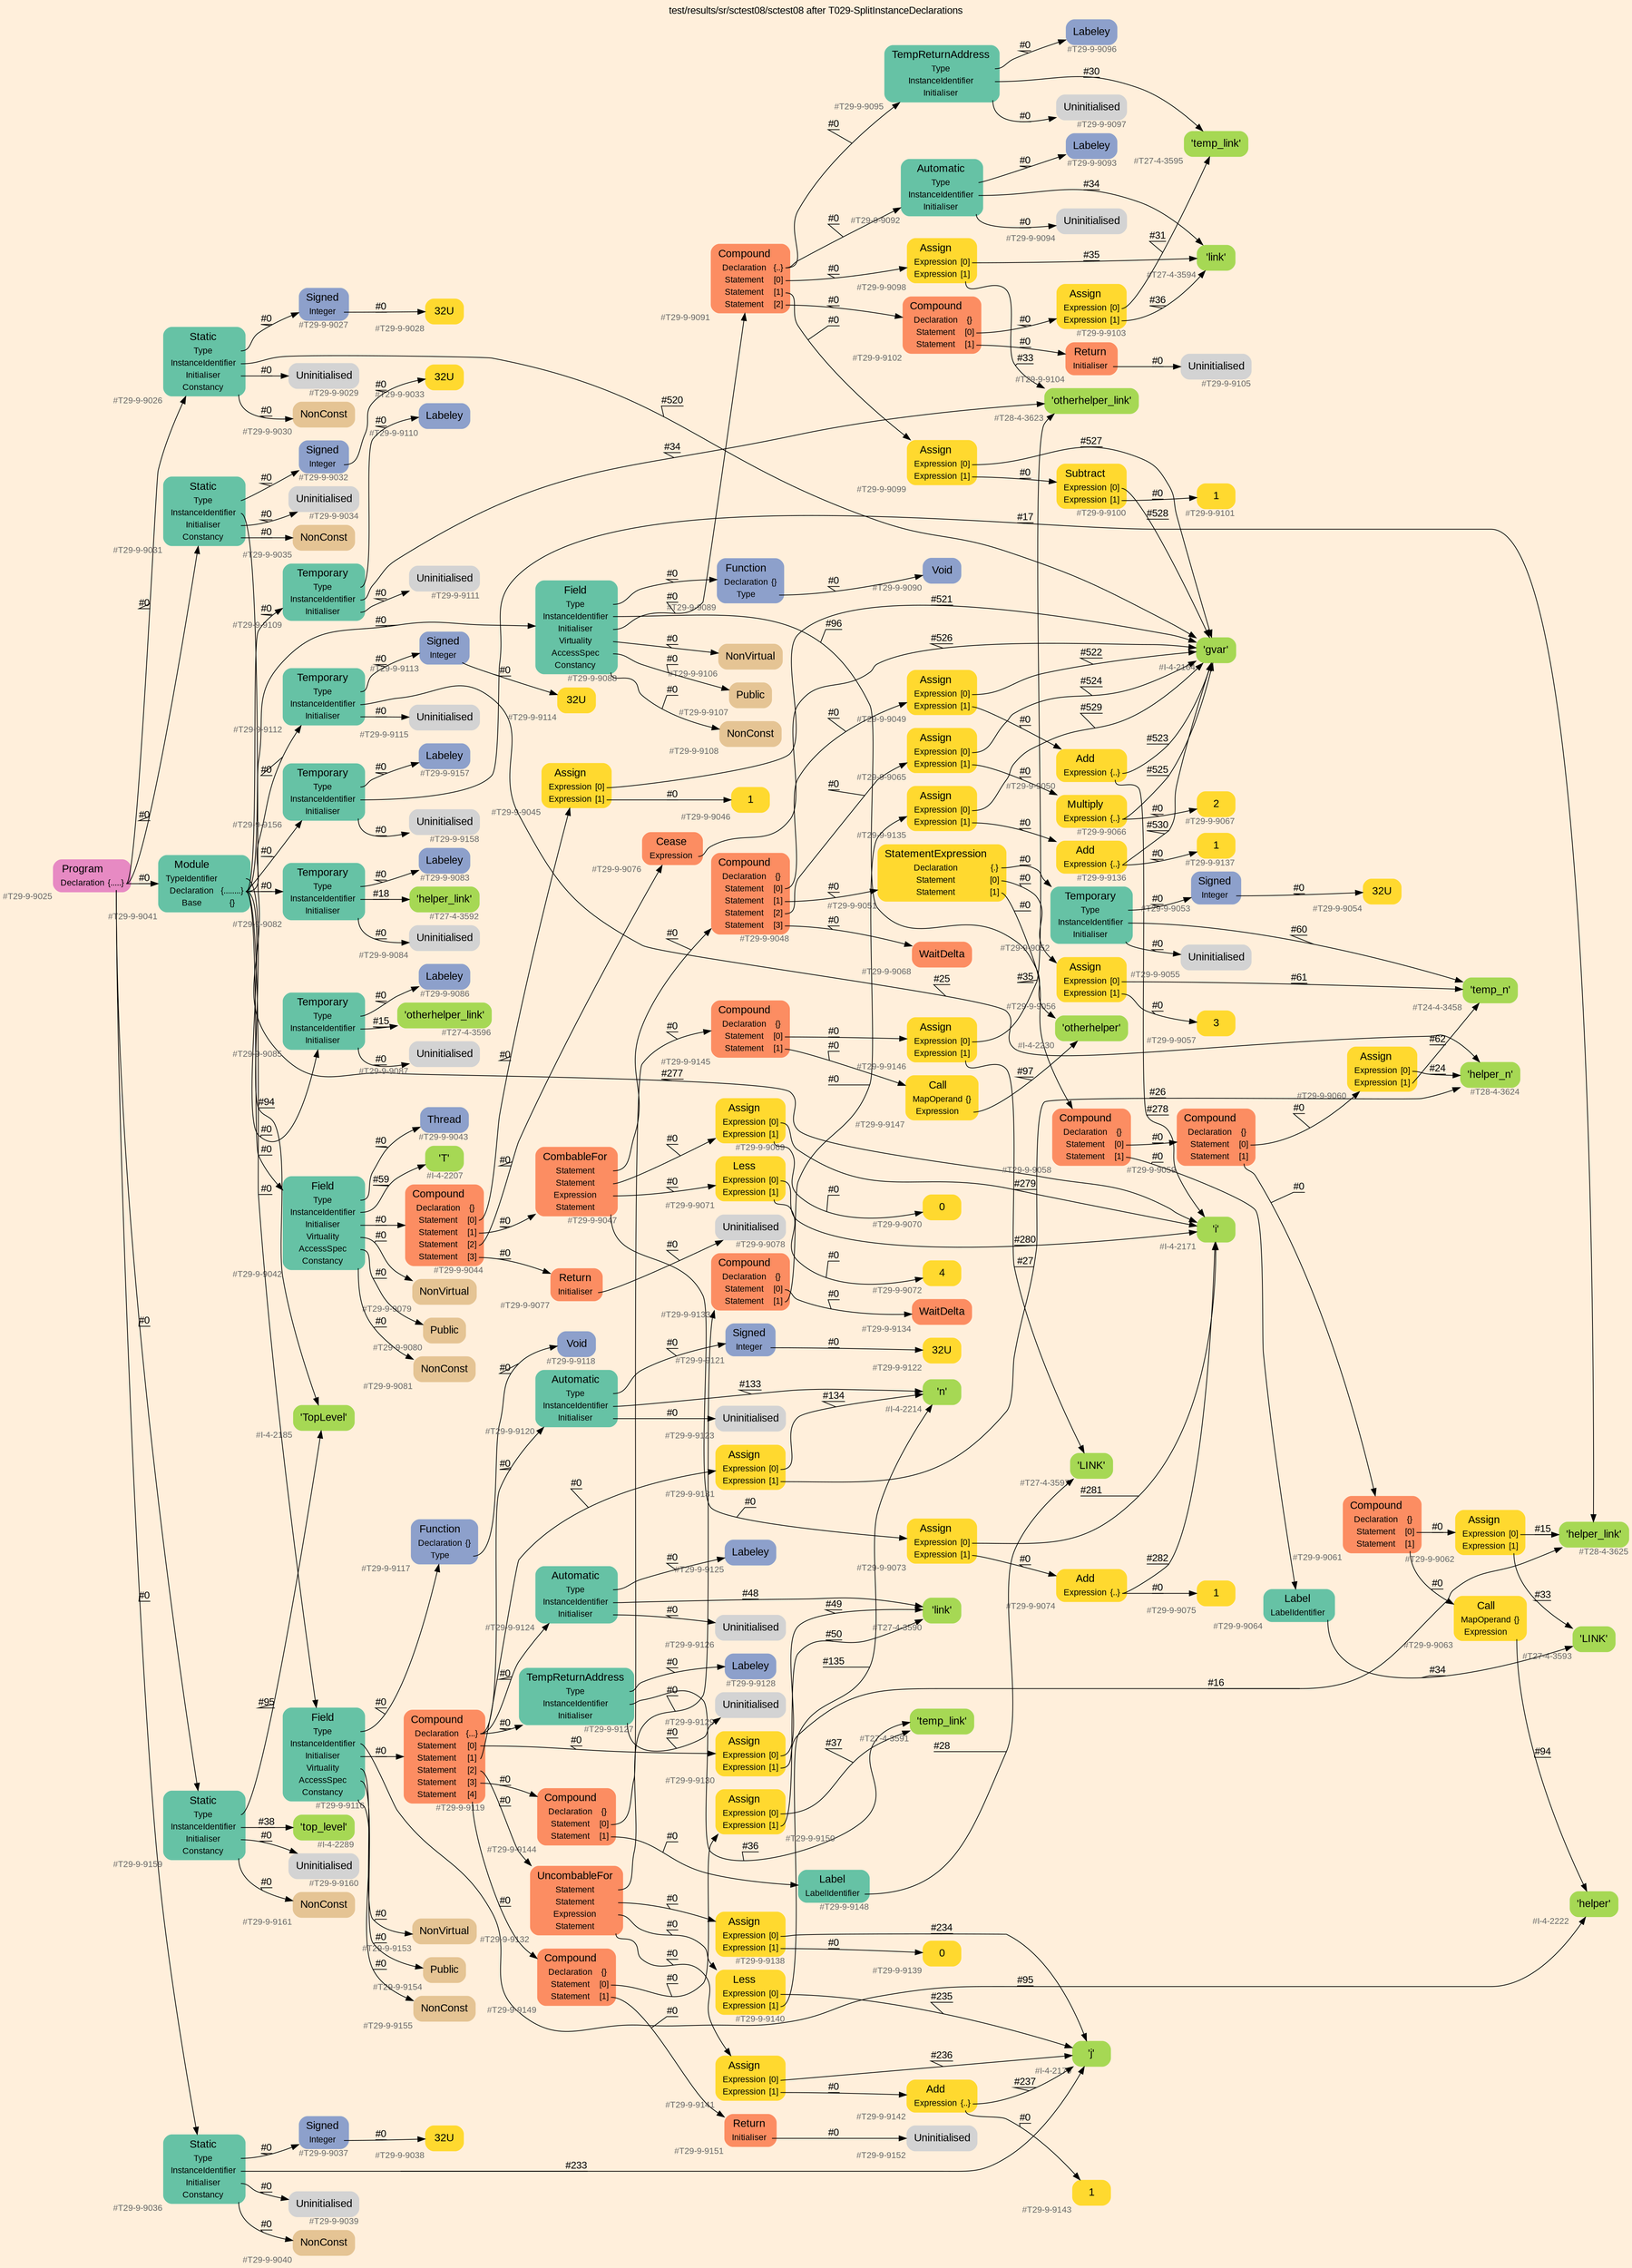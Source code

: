 digraph "test/results/sr/sctest08/sctest08 after T029-SplitInstanceDeclarations" {
label = "test/results/sr/sctest08/sctest08 after T029-SplitInstanceDeclarations"
labelloc = t
graph [
    rankdir = "LR"
    ranksep = 0.3
    bgcolor = antiquewhite1
    color = black
    fontcolor = black
    fontname = "Arial"
];
node [
    fontname = "Arial"
];
edge [
    fontname = "Arial"
];

// -------------------- node figure --------------------
// -------- block #T29-9-9025 ----------
"#T29-9-9025" [
    fillcolor = "/set28/4"
    xlabel = "#T29-9-9025"
    fontsize = "12"
    fontcolor = grey40
    shape = "plaintext"
    label = <<TABLE BORDER="0" CELLBORDER="0" CELLSPACING="0">
     <TR><TD><FONT COLOR="black" POINT-SIZE="15">Program</FONT></TD></TR>
     <TR><TD><FONT COLOR="black" POINT-SIZE="12">Declaration</FONT></TD><TD PORT="port0"><FONT COLOR="black" POINT-SIZE="12">{.....}</FONT></TD></TR>
    </TABLE>>
    style = "rounded,filled"
];

// -------- block #T29-9-9026 ----------
"#T29-9-9026" [
    fillcolor = "/set28/1"
    xlabel = "#T29-9-9026"
    fontsize = "12"
    fontcolor = grey40
    shape = "plaintext"
    label = <<TABLE BORDER="0" CELLBORDER="0" CELLSPACING="0">
     <TR><TD><FONT COLOR="black" POINT-SIZE="15">Static</FONT></TD></TR>
     <TR><TD><FONT COLOR="black" POINT-SIZE="12">Type</FONT></TD><TD PORT="port0"></TD></TR>
     <TR><TD><FONT COLOR="black" POINT-SIZE="12">InstanceIdentifier</FONT></TD><TD PORT="port1"></TD></TR>
     <TR><TD><FONT COLOR="black" POINT-SIZE="12">Initialiser</FONT></TD><TD PORT="port2"></TD></TR>
     <TR><TD><FONT COLOR="black" POINT-SIZE="12">Constancy</FONT></TD><TD PORT="port3"></TD></TR>
    </TABLE>>
    style = "rounded,filled"
];

// -------- block #T29-9-9027 ----------
"#T29-9-9027" [
    fillcolor = "/set28/3"
    xlabel = "#T29-9-9027"
    fontsize = "12"
    fontcolor = grey40
    shape = "plaintext"
    label = <<TABLE BORDER="0" CELLBORDER="0" CELLSPACING="0">
     <TR><TD><FONT COLOR="black" POINT-SIZE="15">Signed</FONT></TD></TR>
     <TR><TD><FONT COLOR="black" POINT-SIZE="12">Integer</FONT></TD><TD PORT="port0"></TD></TR>
    </TABLE>>
    style = "rounded,filled"
];

// -------- block #T29-9-9028 ----------
"#T29-9-9028" [
    fillcolor = "/set28/6"
    xlabel = "#T29-9-9028"
    fontsize = "12"
    fontcolor = grey40
    shape = "plaintext"
    label = <<TABLE BORDER="0" CELLBORDER="0" CELLSPACING="0">
     <TR><TD><FONT COLOR="black" POINT-SIZE="15">32U</FONT></TD></TR>
    </TABLE>>
    style = "rounded,filled"
];

// -------- block #I-4-2164 ----------
"#I-4-2164" [
    fillcolor = "/set28/5"
    xlabel = "#I-4-2164"
    fontsize = "12"
    fontcolor = grey40
    shape = "plaintext"
    label = <<TABLE BORDER="0" CELLBORDER="0" CELLSPACING="0">
     <TR><TD><FONT COLOR="black" POINT-SIZE="15">'gvar'</FONT></TD></TR>
    </TABLE>>
    style = "rounded,filled"
];

// -------- block #T29-9-9029 ----------
"#T29-9-9029" [
    xlabel = "#T29-9-9029"
    fontsize = "12"
    fontcolor = grey40
    shape = "plaintext"
    label = <<TABLE BORDER="0" CELLBORDER="0" CELLSPACING="0">
     <TR><TD><FONT COLOR="black" POINT-SIZE="15">Uninitialised</FONT></TD></TR>
    </TABLE>>
    style = "rounded,filled"
];

// -------- block #T29-9-9030 ----------
"#T29-9-9030" [
    fillcolor = "/set28/7"
    xlabel = "#T29-9-9030"
    fontsize = "12"
    fontcolor = grey40
    shape = "plaintext"
    label = <<TABLE BORDER="0" CELLBORDER="0" CELLSPACING="0">
     <TR><TD><FONT COLOR="black" POINT-SIZE="15">NonConst</FONT></TD></TR>
    </TABLE>>
    style = "rounded,filled"
];

// -------- block #T29-9-9031 ----------
"#T29-9-9031" [
    fillcolor = "/set28/1"
    xlabel = "#T29-9-9031"
    fontsize = "12"
    fontcolor = grey40
    shape = "plaintext"
    label = <<TABLE BORDER="0" CELLBORDER="0" CELLSPACING="0">
     <TR><TD><FONT COLOR="black" POINT-SIZE="15">Static</FONT></TD></TR>
     <TR><TD><FONT COLOR="black" POINT-SIZE="12">Type</FONT></TD><TD PORT="port0"></TD></TR>
     <TR><TD><FONT COLOR="black" POINT-SIZE="12">InstanceIdentifier</FONT></TD><TD PORT="port1"></TD></TR>
     <TR><TD><FONT COLOR="black" POINT-SIZE="12">Initialiser</FONT></TD><TD PORT="port2"></TD></TR>
     <TR><TD><FONT COLOR="black" POINT-SIZE="12">Constancy</FONT></TD><TD PORT="port3"></TD></TR>
    </TABLE>>
    style = "rounded,filled"
];

// -------- block #T29-9-9032 ----------
"#T29-9-9032" [
    fillcolor = "/set28/3"
    xlabel = "#T29-9-9032"
    fontsize = "12"
    fontcolor = grey40
    shape = "plaintext"
    label = <<TABLE BORDER="0" CELLBORDER="0" CELLSPACING="0">
     <TR><TD><FONT COLOR="black" POINT-SIZE="15">Signed</FONT></TD></TR>
     <TR><TD><FONT COLOR="black" POINT-SIZE="12">Integer</FONT></TD><TD PORT="port0"></TD></TR>
    </TABLE>>
    style = "rounded,filled"
];

// -------- block #T29-9-9033 ----------
"#T29-9-9033" [
    fillcolor = "/set28/6"
    xlabel = "#T29-9-9033"
    fontsize = "12"
    fontcolor = grey40
    shape = "plaintext"
    label = <<TABLE BORDER="0" CELLBORDER="0" CELLSPACING="0">
     <TR><TD><FONT COLOR="black" POINT-SIZE="15">32U</FONT></TD></TR>
    </TABLE>>
    style = "rounded,filled"
];

// -------- block #I-4-2171 ----------
"#I-4-2171" [
    fillcolor = "/set28/5"
    xlabel = "#I-4-2171"
    fontsize = "12"
    fontcolor = grey40
    shape = "plaintext"
    label = <<TABLE BORDER="0" CELLBORDER="0" CELLSPACING="0">
     <TR><TD><FONT COLOR="black" POINT-SIZE="15">'i'</FONT></TD></TR>
    </TABLE>>
    style = "rounded,filled"
];

// -------- block #T29-9-9034 ----------
"#T29-9-9034" [
    xlabel = "#T29-9-9034"
    fontsize = "12"
    fontcolor = grey40
    shape = "plaintext"
    label = <<TABLE BORDER="0" CELLBORDER="0" CELLSPACING="0">
     <TR><TD><FONT COLOR="black" POINT-SIZE="15">Uninitialised</FONT></TD></TR>
    </TABLE>>
    style = "rounded,filled"
];

// -------- block #T29-9-9035 ----------
"#T29-9-9035" [
    fillcolor = "/set28/7"
    xlabel = "#T29-9-9035"
    fontsize = "12"
    fontcolor = grey40
    shape = "plaintext"
    label = <<TABLE BORDER="0" CELLBORDER="0" CELLSPACING="0">
     <TR><TD><FONT COLOR="black" POINT-SIZE="15">NonConst</FONT></TD></TR>
    </TABLE>>
    style = "rounded,filled"
];

// -------- block #T29-9-9036 ----------
"#T29-9-9036" [
    fillcolor = "/set28/1"
    xlabel = "#T29-9-9036"
    fontsize = "12"
    fontcolor = grey40
    shape = "plaintext"
    label = <<TABLE BORDER="0" CELLBORDER="0" CELLSPACING="0">
     <TR><TD><FONT COLOR="black" POINT-SIZE="15">Static</FONT></TD></TR>
     <TR><TD><FONT COLOR="black" POINT-SIZE="12">Type</FONT></TD><TD PORT="port0"></TD></TR>
     <TR><TD><FONT COLOR="black" POINT-SIZE="12">InstanceIdentifier</FONT></TD><TD PORT="port1"></TD></TR>
     <TR><TD><FONT COLOR="black" POINT-SIZE="12">Initialiser</FONT></TD><TD PORT="port2"></TD></TR>
     <TR><TD><FONT COLOR="black" POINT-SIZE="12">Constancy</FONT></TD><TD PORT="port3"></TD></TR>
    </TABLE>>
    style = "rounded,filled"
];

// -------- block #T29-9-9037 ----------
"#T29-9-9037" [
    fillcolor = "/set28/3"
    xlabel = "#T29-9-9037"
    fontsize = "12"
    fontcolor = grey40
    shape = "plaintext"
    label = <<TABLE BORDER="0" CELLBORDER="0" CELLSPACING="0">
     <TR><TD><FONT COLOR="black" POINT-SIZE="15">Signed</FONT></TD></TR>
     <TR><TD><FONT COLOR="black" POINT-SIZE="12">Integer</FONT></TD><TD PORT="port0"></TD></TR>
    </TABLE>>
    style = "rounded,filled"
];

// -------- block #T29-9-9038 ----------
"#T29-9-9038" [
    fillcolor = "/set28/6"
    xlabel = "#T29-9-9038"
    fontsize = "12"
    fontcolor = grey40
    shape = "plaintext"
    label = <<TABLE BORDER="0" CELLBORDER="0" CELLSPACING="0">
     <TR><TD><FONT COLOR="black" POINT-SIZE="15">32U</FONT></TD></TR>
    </TABLE>>
    style = "rounded,filled"
];

// -------- block #I-4-2179 ----------
"#I-4-2179" [
    fillcolor = "/set28/5"
    xlabel = "#I-4-2179"
    fontsize = "12"
    fontcolor = grey40
    shape = "plaintext"
    label = <<TABLE BORDER="0" CELLBORDER="0" CELLSPACING="0">
     <TR><TD><FONT COLOR="black" POINT-SIZE="15">'j'</FONT></TD></TR>
    </TABLE>>
    style = "rounded,filled"
];

// -------- block #T29-9-9039 ----------
"#T29-9-9039" [
    xlabel = "#T29-9-9039"
    fontsize = "12"
    fontcolor = grey40
    shape = "plaintext"
    label = <<TABLE BORDER="0" CELLBORDER="0" CELLSPACING="0">
     <TR><TD><FONT COLOR="black" POINT-SIZE="15">Uninitialised</FONT></TD></TR>
    </TABLE>>
    style = "rounded,filled"
];

// -------- block #T29-9-9040 ----------
"#T29-9-9040" [
    fillcolor = "/set28/7"
    xlabel = "#T29-9-9040"
    fontsize = "12"
    fontcolor = grey40
    shape = "plaintext"
    label = <<TABLE BORDER="0" CELLBORDER="0" CELLSPACING="0">
     <TR><TD><FONT COLOR="black" POINT-SIZE="15">NonConst</FONT></TD></TR>
    </TABLE>>
    style = "rounded,filled"
];

// -------- block #T29-9-9041 ----------
"#T29-9-9041" [
    fillcolor = "/set28/1"
    xlabel = "#T29-9-9041"
    fontsize = "12"
    fontcolor = grey40
    shape = "plaintext"
    label = <<TABLE BORDER="0" CELLBORDER="0" CELLSPACING="0">
     <TR><TD><FONT COLOR="black" POINT-SIZE="15">Module</FONT></TD></TR>
     <TR><TD><FONT COLOR="black" POINT-SIZE="12">TypeIdentifier</FONT></TD><TD PORT="port0"></TD></TR>
     <TR><TD><FONT COLOR="black" POINT-SIZE="12">Declaration</FONT></TD><TD PORT="port1"><FONT COLOR="black" POINT-SIZE="12">{........}</FONT></TD></TR>
     <TR><TD><FONT COLOR="black" POINT-SIZE="12">Base</FONT></TD><TD PORT="port2"><FONT COLOR="black" POINT-SIZE="12">{}</FONT></TD></TR>
    </TABLE>>
    style = "rounded,filled"
];

// -------- block #I-4-2185 ----------
"#I-4-2185" [
    fillcolor = "/set28/5"
    xlabel = "#I-4-2185"
    fontsize = "12"
    fontcolor = grey40
    shape = "plaintext"
    label = <<TABLE BORDER="0" CELLBORDER="0" CELLSPACING="0">
     <TR><TD><FONT COLOR="black" POINT-SIZE="15">'TopLevel'</FONT></TD></TR>
    </TABLE>>
    style = "rounded,filled"
];

// -------- block #T29-9-9042 ----------
"#T29-9-9042" [
    fillcolor = "/set28/1"
    xlabel = "#T29-9-9042"
    fontsize = "12"
    fontcolor = grey40
    shape = "plaintext"
    label = <<TABLE BORDER="0" CELLBORDER="0" CELLSPACING="0">
     <TR><TD><FONT COLOR="black" POINT-SIZE="15">Field</FONT></TD></TR>
     <TR><TD><FONT COLOR="black" POINT-SIZE="12">Type</FONT></TD><TD PORT="port0"></TD></TR>
     <TR><TD><FONT COLOR="black" POINT-SIZE="12">InstanceIdentifier</FONT></TD><TD PORT="port1"></TD></TR>
     <TR><TD><FONT COLOR="black" POINT-SIZE="12">Initialiser</FONT></TD><TD PORT="port2"></TD></TR>
     <TR><TD><FONT COLOR="black" POINT-SIZE="12">Virtuality</FONT></TD><TD PORT="port3"></TD></TR>
     <TR><TD><FONT COLOR="black" POINT-SIZE="12">AccessSpec</FONT></TD><TD PORT="port4"></TD></TR>
     <TR><TD><FONT COLOR="black" POINT-SIZE="12">Constancy</FONT></TD><TD PORT="port5"></TD></TR>
    </TABLE>>
    style = "rounded,filled"
];

// -------- block #T29-9-9043 ----------
"#T29-9-9043" [
    fillcolor = "/set28/3"
    xlabel = "#T29-9-9043"
    fontsize = "12"
    fontcolor = grey40
    shape = "plaintext"
    label = <<TABLE BORDER="0" CELLBORDER="0" CELLSPACING="0">
     <TR><TD><FONT COLOR="black" POINT-SIZE="15">Thread</FONT></TD></TR>
    </TABLE>>
    style = "rounded,filled"
];

// -------- block #I-4-2207 ----------
"#I-4-2207" [
    fillcolor = "/set28/5"
    xlabel = "#I-4-2207"
    fontsize = "12"
    fontcolor = grey40
    shape = "plaintext"
    label = <<TABLE BORDER="0" CELLBORDER="0" CELLSPACING="0">
     <TR><TD><FONT COLOR="black" POINT-SIZE="15">'T'</FONT></TD></TR>
    </TABLE>>
    style = "rounded,filled"
];

// -------- block #T29-9-9044 ----------
"#T29-9-9044" [
    fillcolor = "/set28/2"
    xlabel = "#T29-9-9044"
    fontsize = "12"
    fontcolor = grey40
    shape = "plaintext"
    label = <<TABLE BORDER="0" CELLBORDER="0" CELLSPACING="0">
     <TR><TD><FONT COLOR="black" POINT-SIZE="15">Compound</FONT></TD></TR>
     <TR><TD><FONT COLOR="black" POINT-SIZE="12">Declaration</FONT></TD><TD PORT="port0"><FONT COLOR="black" POINT-SIZE="12">{}</FONT></TD></TR>
     <TR><TD><FONT COLOR="black" POINT-SIZE="12">Statement</FONT></TD><TD PORT="port1"><FONT COLOR="black" POINT-SIZE="12">[0]</FONT></TD></TR>
     <TR><TD><FONT COLOR="black" POINT-SIZE="12">Statement</FONT></TD><TD PORT="port2"><FONT COLOR="black" POINT-SIZE="12">[1]</FONT></TD></TR>
     <TR><TD><FONT COLOR="black" POINT-SIZE="12">Statement</FONT></TD><TD PORT="port3"><FONT COLOR="black" POINT-SIZE="12">[2]</FONT></TD></TR>
     <TR><TD><FONT COLOR="black" POINT-SIZE="12">Statement</FONT></TD><TD PORT="port4"><FONT COLOR="black" POINT-SIZE="12">[3]</FONT></TD></TR>
    </TABLE>>
    style = "rounded,filled"
];

// -------- block #T29-9-9045 ----------
"#T29-9-9045" [
    fillcolor = "/set28/6"
    xlabel = "#T29-9-9045"
    fontsize = "12"
    fontcolor = grey40
    shape = "plaintext"
    label = <<TABLE BORDER="0" CELLBORDER="0" CELLSPACING="0">
     <TR><TD><FONT COLOR="black" POINT-SIZE="15">Assign</FONT></TD></TR>
     <TR><TD><FONT COLOR="black" POINT-SIZE="12">Expression</FONT></TD><TD PORT="port0"><FONT COLOR="black" POINT-SIZE="12">[0]</FONT></TD></TR>
     <TR><TD><FONT COLOR="black" POINT-SIZE="12">Expression</FONT></TD><TD PORT="port1"><FONT COLOR="black" POINT-SIZE="12">[1]</FONT></TD></TR>
    </TABLE>>
    style = "rounded,filled"
];

// -------- block #T29-9-9046 ----------
"#T29-9-9046" [
    fillcolor = "/set28/6"
    xlabel = "#T29-9-9046"
    fontsize = "12"
    fontcolor = grey40
    shape = "plaintext"
    label = <<TABLE BORDER="0" CELLBORDER="0" CELLSPACING="0">
     <TR><TD><FONT COLOR="black" POINT-SIZE="15">1</FONT></TD></TR>
    </TABLE>>
    style = "rounded,filled"
];

// -------- block #T29-9-9047 ----------
"#T29-9-9047" [
    fillcolor = "/set28/2"
    xlabel = "#T29-9-9047"
    fontsize = "12"
    fontcolor = grey40
    shape = "plaintext"
    label = <<TABLE BORDER="0" CELLBORDER="0" CELLSPACING="0">
     <TR><TD><FONT COLOR="black" POINT-SIZE="15">CombableFor</FONT></TD></TR>
     <TR><TD><FONT COLOR="black" POINT-SIZE="12">Statement</FONT></TD><TD PORT="port0"></TD></TR>
     <TR><TD><FONT COLOR="black" POINT-SIZE="12">Statement</FONT></TD><TD PORT="port1"></TD></TR>
     <TR><TD><FONT COLOR="black" POINT-SIZE="12">Expression</FONT></TD><TD PORT="port2"></TD></TR>
     <TR><TD><FONT COLOR="black" POINT-SIZE="12">Statement</FONT></TD><TD PORT="port3"></TD></TR>
    </TABLE>>
    style = "rounded,filled"
];

// -------- block #T29-9-9048 ----------
"#T29-9-9048" [
    fillcolor = "/set28/2"
    xlabel = "#T29-9-9048"
    fontsize = "12"
    fontcolor = grey40
    shape = "plaintext"
    label = <<TABLE BORDER="0" CELLBORDER="0" CELLSPACING="0">
     <TR><TD><FONT COLOR="black" POINT-SIZE="15">Compound</FONT></TD></TR>
     <TR><TD><FONT COLOR="black" POINT-SIZE="12">Declaration</FONT></TD><TD PORT="port0"><FONT COLOR="black" POINT-SIZE="12">{}</FONT></TD></TR>
     <TR><TD><FONT COLOR="black" POINT-SIZE="12">Statement</FONT></TD><TD PORT="port1"><FONT COLOR="black" POINT-SIZE="12">[0]</FONT></TD></TR>
     <TR><TD><FONT COLOR="black" POINT-SIZE="12">Statement</FONT></TD><TD PORT="port2"><FONT COLOR="black" POINT-SIZE="12">[1]</FONT></TD></TR>
     <TR><TD><FONT COLOR="black" POINT-SIZE="12">Statement</FONT></TD><TD PORT="port3"><FONT COLOR="black" POINT-SIZE="12">[2]</FONT></TD></TR>
     <TR><TD><FONT COLOR="black" POINT-SIZE="12">Statement</FONT></TD><TD PORT="port4"><FONT COLOR="black" POINT-SIZE="12">[3]</FONT></TD></TR>
    </TABLE>>
    style = "rounded,filled"
];

// -------- block #T29-9-9049 ----------
"#T29-9-9049" [
    fillcolor = "/set28/6"
    xlabel = "#T29-9-9049"
    fontsize = "12"
    fontcolor = grey40
    shape = "plaintext"
    label = <<TABLE BORDER="0" CELLBORDER="0" CELLSPACING="0">
     <TR><TD><FONT COLOR="black" POINT-SIZE="15">Assign</FONT></TD></TR>
     <TR><TD><FONT COLOR="black" POINT-SIZE="12">Expression</FONT></TD><TD PORT="port0"><FONT COLOR="black" POINT-SIZE="12">[0]</FONT></TD></TR>
     <TR><TD><FONT COLOR="black" POINT-SIZE="12">Expression</FONT></TD><TD PORT="port1"><FONT COLOR="black" POINT-SIZE="12">[1]</FONT></TD></TR>
    </TABLE>>
    style = "rounded,filled"
];

// -------- block #T29-9-9050 ----------
"#T29-9-9050" [
    fillcolor = "/set28/6"
    xlabel = "#T29-9-9050"
    fontsize = "12"
    fontcolor = grey40
    shape = "plaintext"
    label = <<TABLE BORDER="0" CELLBORDER="0" CELLSPACING="0">
     <TR><TD><FONT COLOR="black" POINT-SIZE="15">Add</FONT></TD></TR>
     <TR><TD><FONT COLOR="black" POINT-SIZE="12">Expression</FONT></TD><TD PORT="port0"><FONT COLOR="black" POINT-SIZE="12">{..}</FONT></TD></TR>
    </TABLE>>
    style = "rounded,filled"
];

// -------- block #T29-9-9051 ----------
"#T29-9-9051" [
    fillcolor = "/set28/6"
    xlabel = "#T29-9-9051"
    fontsize = "12"
    fontcolor = grey40
    shape = "plaintext"
    label = <<TABLE BORDER="0" CELLBORDER="0" CELLSPACING="0">
     <TR><TD><FONT COLOR="black" POINT-SIZE="15">StatementExpression</FONT></TD></TR>
     <TR><TD><FONT COLOR="black" POINT-SIZE="12">Declaration</FONT></TD><TD PORT="port0"><FONT COLOR="black" POINT-SIZE="12">{.}</FONT></TD></TR>
     <TR><TD><FONT COLOR="black" POINT-SIZE="12">Statement</FONT></TD><TD PORT="port1"><FONT COLOR="black" POINT-SIZE="12">[0]</FONT></TD></TR>
     <TR><TD><FONT COLOR="black" POINT-SIZE="12">Statement</FONT></TD><TD PORT="port2"><FONT COLOR="black" POINT-SIZE="12">[1]</FONT></TD></TR>
    </TABLE>>
    style = "rounded,filled"
];

// -------- block #T29-9-9052 ----------
"#T29-9-9052" [
    fillcolor = "/set28/1"
    xlabel = "#T29-9-9052"
    fontsize = "12"
    fontcolor = grey40
    shape = "plaintext"
    label = <<TABLE BORDER="0" CELLBORDER="0" CELLSPACING="0">
     <TR><TD><FONT COLOR="black" POINT-SIZE="15">Temporary</FONT></TD></TR>
     <TR><TD><FONT COLOR="black" POINT-SIZE="12">Type</FONT></TD><TD PORT="port0"></TD></TR>
     <TR><TD><FONT COLOR="black" POINT-SIZE="12">InstanceIdentifier</FONT></TD><TD PORT="port1"></TD></TR>
     <TR><TD><FONT COLOR="black" POINT-SIZE="12">Initialiser</FONT></TD><TD PORT="port2"></TD></TR>
    </TABLE>>
    style = "rounded,filled"
];

// -------- block #T29-9-9053 ----------
"#T29-9-9053" [
    fillcolor = "/set28/3"
    xlabel = "#T29-9-9053"
    fontsize = "12"
    fontcolor = grey40
    shape = "plaintext"
    label = <<TABLE BORDER="0" CELLBORDER="0" CELLSPACING="0">
     <TR><TD><FONT COLOR="black" POINT-SIZE="15">Signed</FONT></TD></TR>
     <TR><TD><FONT COLOR="black" POINT-SIZE="12">Integer</FONT></TD><TD PORT="port0"></TD></TR>
    </TABLE>>
    style = "rounded,filled"
];

// -------- block #T29-9-9054 ----------
"#T29-9-9054" [
    fillcolor = "/set28/6"
    xlabel = "#T29-9-9054"
    fontsize = "12"
    fontcolor = grey40
    shape = "plaintext"
    label = <<TABLE BORDER="0" CELLBORDER="0" CELLSPACING="0">
     <TR><TD><FONT COLOR="black" POINT-SIZE="15">32U</FONT></TD></TR>
    </TABLE>>
    style = "rounded,filled"
];

// -------- block #T24-4-3458 ----------
"#T24-4-3458" [
    fillcolor = "/set28/5"
    xlabel = "#T24-4-3458"
    fontsize = "12"
    fontcolor = grey40
    shape = "plaintext"
    label = <<TABLE BORDER="0" CELLBORDER="0" CELLSPACING="0">
     <TR><TD><FONT COLOR="black" POINT-SIZE="15">'temp_n'</FONT></TD></TR>
    </TABLE>>
    style = "rounded,filled"
];

// -------- block #T29-9-9055 ----------
"#T29-9-9055" [
    xlabel = "#T29-9-9055"
    fontsize = "12"
    fontcolor = grey40
    shape = "plaintext"
    label = <<TABLE BORDER="0" CELLBORDER="0" CELLSPACING="0">
     <TR><TD><FONT COLOR="black" POINT-SIZE="15">Uninitialised</FONT></TD></TR>
    </TABLE>>
    style = "rounded,filled"
];

// -------- block #T29-9-9056 ----------
"#T29-9-9056" [
    fillcolor = "/set28/6"
    xlabel = "#T29-9-9056"
    fontsize = "12"
    fontcolor = grey40
    shape = "plaintext"
    label = <<TABLE BORDER="0" CELLBORDER="0" CELLSPACING="0">
     <TR><TD><FONT COLOR="black" POINT-SIZE="15">Assign</FONT></TD></TR>
     <TR><TD><FONT COLOR="black" POINT-SIZE="12">Expression</FONT></TD><TD PORT="port0"><FONT COLOR="black" POINT-SIZE="12">[0]</FONT></TD></TR>
     <TR><TD><FONT COLOR="black" POINT-SIZE="12">Expression</FONT></TD><TD PORT="port1"><FONT COLOR="black" POINT-SIZE="12">[1]</FONT></TD></TR>
    </TABLE>>
    style = "rounded,filled"
];

// -------- block #T29-9-9057 ----------
"#T29-9-9057" [
    fillcolor = "/set28/6"
    xlabel = "#T29-9-9057"
    fontsize = "12"
    fontcolor = grey40
    shape = "plaintext"
    label = <<TABLE BORDER="0" CELLBORDER="0" CELLSPACING="0">
     <TR><TD><FONT COLOR="black" POINT-SIZE="15">3</FONT></TD></TR>
    </TABLE>>
    style = "rounded,filled"
];

// -------- block #T29-9-9058 ----------
"#T29-9-9058" [
    fillcolor = "/set28/2"
    xlabel = "#T29-9-9058"
    fontsize = "12"
    fontcolor = grey40
    shape = "plaintext"
    label = <<TABLE BORDER="0" CELLBORDER="0" CELLSPACING="0">
     <TR><TD><FONT COLOR="black" POINT-SIZE="15">Compound</FONT></TD></TR>
     <TR><TD><FONT COLOR="black" POINT-SIZE="12">Declaration</FONT></TD><TD PORT="port0"><FONT COLOR="black" POINT-SIZE="12">{}</FONT></TD></TR>
     <TR><TD><FONT COLOR="black" POINT-SIZE="12">Statement</FONT></TD><TD PORT="port1"><FONT COLOR="black" POINT-SIZE="12">[0]</FONT></TD></TR>
     <TR><TD><FONT COLOR="black" POINT-SIZE="12">Statement</FONT></TD><TD PORT="port2"><FONT COLOR="black" POINT-SIZE="12">[1]</FONT></TD></TR>
    </TABLE>>
    style = "rounded,filled"
];

// -------- block #T29-9-9059 ----------
"#T29-9-9059" [
    fillcolor = "/set28/2"
    xlabel = "#T29-9-9059"
    fontsize = "12"
    fontcolor = grey40
    shape = "plaintext"
    label = <<TABLE BORDER="0" CELLBORDER="0" CELLSPACING="0">
     <TR><TD><FONT COLOR="black" POINT-SIZE="15">Compound</FONT></TD></TR>
     <TR><TD><FONT COLOR="black" POINT-SIZE="12">Declaration</FONT></TD><TD PORT="port0"><FONT COLOR="black" POINT-SIZE="12">{}</FONT></TD></TR>
     <TR><TD><FONT COLOR="black" POINT-SIZE="12">Statement</FONT></TD><TD PORT="port1"><FONT COLOR="black" POINT-SIZE="12">[0]</FONT></TD></TR>
     <TR><TD><FONT COLOR="black" POINT-SIZE="12">Statement</FONT></TD><TD PORT="port2"><FONT COLOR="black" POINT-SIZE="12">[1]</FONT></TD></TR>
    </TABLE>>
    style = "rounded,filled"
];

// -------- block #T29-9-9060 ----------
"#T29-9-9060" [
    fillcolor = "/set28/6"
    xlabel = "#T29-9-9060"
    fontsize = "12"
    fontcolor = grey40
    shape = "plaintext"
    label = <<TABLE BORDER="0" CELLBORDER="0" CELLSPACING="0">
     <TR><TD><FONT COLOR="black" POINT-SIZE="15">Assign</FONT></TD></TR>
     <TR><TD><FONT COLOR="black" POINT-SIZE="12">Expression</FONT></TD><TD PORT="port0"><FONT COLOR="black" POINT-SIZE="12">[0]</FONT></TD></TR>
     <TR><TD><FONT COLOR="black" POINT-SIZE="12">Expression</FONT></TD><TD PORT="port1"><FONT COLOR="black" POINT-SIZE="12">[1]</FONT></TD></TR>
    </TABLE>>
    style = "rounded,filled"
];

// -------- block #T28-4-3624 ----------
"#T28-4-3624" [
    fillcolor = "/set28/5"
    xlabel = "#T28-4-3624"
    fontsize = "12"
    fontcolor = grey40
    shape = "plaintext"
    label = <<TABLE BORDER="0" CELLBORDER="0" CELLSPACING="0">
     <TR><TD><FONT COLOR="black" POINT-SIZE="15">'helper_n'</FONT></TD></TR>
    </TABLE>>
    style = "rounded,filled"
];

// -------- block #T29-9-9061 ----------
"#T29-9-9061" [
    fillcolor = "/set28/2"
    xlabel = "#T29-9-9061"
    fontsize = "12"
    fontcolor = grey40
    shape = "plaintext"
    label = <<TABLE BORDER="0" CELLBORDER="0" CELLSPACING="0">
     <TR><TD><FONT COLOR="black" POINT-SIZE="15">Compound</FONT></TD></TR>
     <TR><TD><FONT COLOR="black" POINT-SIZE="12">Declaration</FONT></TD><TD PORT="port0"><FONT COLOR="black" POINT-SIZE="12">{}</FONT></TD></TR>
     <TR><TD><FONT COLOR="black" POINT-SIZE="12">Statement</FONT></TD><TD PORT="port1"><FONT COLOR="black" POINT-SIZE="12">[0]</FONT></TD></TR>
     <TR><TD><FONT COLOR="black" POINT-SIZE="12">Statement</FONT></TD><TD PORT="port2"><FONT COLOR="black" POINT-SIZE="12">[1]</FONT></TD></TR>
    </TABLE>>
    style = "rounded,filled"
];

// -------- block #T29-9-9062 ----------
"#T29-9-9062" [
    fillcolor = "/set28/6"
    xlabel = "#T29-9-9062"
    fontsize = "12"
    fontcolor = grey40
    shape = "plaintext"
    label = <<TABLE BORDER="0" CELLBORDER="0" CELLSPACING="0">
     <TR><TD><FONT COLOR="black" POINT-SIZE="15">Assign</FONT></TD></TR>
     <TR><TD><FONT COLOR="black" POINT-SIZE="12">Expression</FONT></TD><TD PORT="port0"><FONT COLOR="black" POINT-SIZE="12">[0]</FONT></TD></TR>
     <TR><TD><FONT COLOR="black" POINT-SIZE="12">Expression</FONT></TD><TD PORT="port1"><FONT COLOR="black" POINT-SIZE="12">[1]</FONT></TD></TR>
    </TABLE>>
    style = "rounded,filled"
];

// -------- block #T28-4-3625 ----------
"#T28-4-3625" [
    fillcolor = "/set28/5"
    xlabel = "#T28-4-3625"
    fontsize = "12"
    fontcolor = grey40
    shape = "plaintext"
    label = <<TABLE BORDER="0" CELLBORDER="0" CELLSPACING="0">
     <TR><TD><FONT COLOR="black" POINT-SIZE="15">'helper_link'</FONT></TD></TR>
    </TABLE>>
    style = "rounded,filled"
];

// -------- block #T27-4-3593 ----------
"#T27-4-3593" [
    fillcolor = "/set28/5"
    xlabel = "#T27-4-3593"
    fontsize = "12"
    fontcolor = grey40
    shape = "plaintext"
    label = <<TABLE BORDER="0" CELLBORDER="0" CELLSPACING="0">
     <TR><TD><FONT COLOR="black" POINT-SIZE="15">'LINK'</FONT></TD></TR>
    </TABLE>>
    style = "rounded,filled"
];

// -------- block #T29-9-9063 ----------
"#T29-9-9063" [
    fillcolor = "/set28/6"
    xlabel = "#T29-9-9063"
    fontsize = "12"
    fontcolor = grey40
    shape = "plaintext"
    label = <<TABLE BORDER="0" CELLBORDER="0" CELLSPACING="0">
     <TR><TD><FONT COLOR="black" POINT-SIZE="15">Call</FONT></TD></TR>
     <TR><TD><FONT COLOR="black" POINT-SIZE="12">MapOperand</FONT></TD><TD PORT="port0"><FONT COLOR="black" POINT-SIZE="12">{}</FONT></TD></TR>
     <TR><TD><FONT COLOR="black" POINT-SIZE="12">Expression</FONT></TD><TD PORT="port1"></TD></TR>
    </TABLE>>
    style = "rounded,filled"
];

// -------- block #I-4-2222 ----------
"#I-4-2222" [
    fillcolor = "/set28/5"
    xlabel = "#I-4-2222"
    fontsize = "12"
    fontcolor = grey40
    shape = "plaintext"
    label = <<TABLE BORDER="0" CELLBORDER="0" CELLSPACING="0">
     <TR><TD><FONT COLOR="black" POINT-SIZE="15">'helper'</FONT></TD></TR>
    </TABLE>>
    style = "rounded,filled"
];

// -------- block #T29-9-9064 ----------
"#T29-9-9064" [
    fillcolor = "/set28/1"
    xlabel = "#T29-9-9064"
    fontsize = "12"
    fontcolor = grey40
    shape = "plaintext"
    label = <<TABLE BORDER="0" CELLBORDER="0" CELLSPACING="0">
     <TR><TD><FONT COLOR="black" POINT-SIZE="15">Label</FONT></TD></TR>
     <TR><TD><FONT COLOR="black" POINT-SIZE="12">LabelIdentifier</FONT></TD><TD PORT="port0"></TD></TR>
    </TABLE>>
    style = "rounded,filled"
];

// -------- block #T29-9-9065 ----------
"#T29-9-9065" [
    fillcolor = "/set28/6"
    xlabel = "#T29-9-9065"
    fontsize = "12"
    fontcolor = grey40
    shape = "plaintext"
    label = <<TABLE BORDER="0" CELLBORDER="0" CELLSPACING="0">
     <TR><TD><FONT COLOR="black" POINT-SIZE="15">Assign</FONT></TD></TR>
     <TR><TD><FONT COLOR="black" POINT-SIZE="12">Expression</FONT></TD><TD PORT="port0"><FONT COLOR="black" POINT-SIZE="12">[0]</FONT></TD></TR>
     <TR><TD><FONT COLOR="black" POINT-SIZE="12">Expression</FONT></TD><TD PORT="port1"><FONT COLOR="black" POINT-SIZE="12">[1]</FONT></TD></TR>
    </TABLE>>
    style = "rounded,filled"
];

// -------- block #T29-9-9066 ----------
"#T29-9-9066" [
    fillcolor = "/set28/6"
    xlabel = "#T29-9-9066"
    fontsize = "12"
    fontcolor = grey40
    shape = "plaintext"
    label = <<TABLE BORDER="0" CELLBORDER="0" CELLSPACING="0">
     <TR><TD><FONT COLOR="black" POINT-SIZE="15">Multiply</FONT></TD></TR>
     <TR><TD><FONT COLOR="black" POINT-SIZE="12">Expression</FONT></TD><TD PORT="port0"><FONT COLOR="black" POINT-SIZE="12">{..}</FONT></TD></TR>
    </TABLE>>
    style = "rounded,filled"
];

// -------- block #T29-9-9067 ----------
"#T29-9-9067" [
    fillcolor = "/set28/6"
    xlabel = "#T29-9-9067"
    fontsize = "12"
    fontcolor = grey40
    shape = "plaintext"
    label = <<TABLE BORDER="0" CELLBORDER="0" CELLSPACING="0">
     <TR><TD><FONT COLOR="black" POINT-SIZE="15">2</FONT></TD></TR>
    </TABLE>>
    style = "rounded,filled"
];

// -------- block #T29-9-9068 ----------
"#T29-9-9068" [
    fillcolor = "/set28/2"
    xlabel = "#T29-9-9068"
    fontsize = "12"
    fontcolor = grey40
    shape = "plaintext"
    label = <<TABLE BORDER="0" CELLBORDER="0" CELLSPACING="0">
     <TR><TD><FONT COLOR="black" POINT-SIZE="15">WaitDelta</FONT></TD></TR>
    </TABLE>>
    style = "rounded,filled"
];

// -------- block #T29-9-9069 ----------
"#T29-9-9069" [
    fillcolor = "/set28/6"
    xlabel = "#T29-9-9069"
    fontsize = "12"
    fontcolor = grey40
    shape = "plaintext"
    label = <<TABLE BORDER="0" CELLBORDER="0" CELLSPACING="0">
     <TR><TD><FONT COLOR="black" POINT-SIZE="15">Assign</FONT></TD></TR>
     <TR><TD><FONT COLOR="black" POINT-SIZE="12">Expression</FONT></TD><TD PORT="port0"><FONT COLOR="black" POINT-SIZE="12">[0]</FONT></TD></TR>
     <TR><TD><FONT COLOR="black" POINT-SIZE="12">Expression</FONT></TD><TD PORT="port1"><FONT COLOR="black" POINT-SIZE="12">[1]</FONT></TD></TR>
    </TABLE>>
    style = "rounded,filled"
];

// -------- block #T29-9-9070 ----------
"#T29-9-9070" [
    fillcolor = "/set28/6"
    xlabel = "#T29-9-9070"
    fontsize = "12"
    fontcolor = grey40
    shape = "plaintext"
    label = <<TABLE BORDER="0" CELLBORDER="0" CELLSPACING="0">
     <TR><TD><FONT COLOR="black" POINT-SIZE="15">0</FONT></TD></TR>
    </TABLE>>
    style = "rounded,filled"
];

// -------- block #T29-9-9071 ----------
"#T29-9-9071" [
    fillcolor = "/set28/6"
    xlabel = "#T29-9-9071"
    fontsize = "12"
    fontcolor = grey40
    shape = "plaintext"
    label = <<TABLE BORDER="0" CELLBORDER="0" CELLSPACING="0">
     <TR><TD><FONT COLOR="black" POINT-SIZE="15">Less</FONT></TD></TR>
     <TR><TD><FONT COLOR="black" POINT-SIZE="12">Expression</FONT></TD><TD PORT="port0"><FONT COLOR="black" POINT-SIZE="12">[0]</FONT></TD></TR>
     <TR><TD><FONT COLOR="black" POINT-SIZE="12">Expression</FONT></TD><TD PORT="port1"><FONT COLOR="black" POINT-SIZE="12">[1]</FONT></TD></TR>
    </TABLE>>
    style = "rounded,filled"
];

// -------- block #T29-9-9072 ----------
"#T29-9-9072" [
    fillcolor = "/set28/6"
    xlabel = "#T29-9-9072"
    fontsize = "12"
    fontcolor = grey40
    shape = "plaintext"
    label = <<TABLE BORDER="0" CELLBORDER="0" CELLSPACING="0">
     <TR><TD><FONT COLOR="black" POINT-SIZE="15">4</FONT></TD></TR>
    </TABLE>>
    style = "rounded,filled"
];

// -------- block #T29-9-9073 ----------
"#T29-9-9073" [
    fillcolor = "/set28/6"
    xlabel = "#T29-9-9073"
    fontsize = "12"
    fontcolor = grey40
    shape = "plaintext"
    label = <<TABLE BORDER="0" CELLBORDER="0" CELLSPACING="0">
     <TR><TD><FONT COLOR="black" POINT-SIZE="15">Assign</FONT></TD></TR>
     <TR><TD><FONT COLOR="black" POINT-SIZE="12">Expression</FONT></TD><TD PORT="port0"><FONT COLOR="black" POINT-SIZE="12">[0]</FONT></TD></TR>
     <TR><TD><FONT COLOR="black" POINT-SIZE="12">Expression</FONT></TD><TD PORT="port1"><FONT COLOR="black" POINT-SIZE="12">[1]</FONT></TD></TR>
    </TABLE>>
    style = "rounded,filled"
];

// -------- block #T29-9-9074 ----------
"#T29-9-9074" [
    fillcolor = "/set28/6"
    xlabel = "#T29-9-9074"
    fontsize = "12"
    fontcolor = grey40
    shape = "plaintext"
    label = <<TABLE BORDER="0" CELLBORDER="0" CELLSPACING="0">
     <TR><TD><FONT COLOR="black" POINT-SIZE="15">Add</FONT></TD></TR>
     <TR><TD><FONT COLOR="black" POINT-SIZE="12">Expression</FONT></TD><TD PORT="port0"><FONT COLOR="black" POINT-SIZE="12">{..}</FONT></TD></TR>
    </TABLE>>
    style = "rounded,filled"
];

// -------- block #T29-9-9075 ----------
"#T29-9-9075" [
    fillcolor = "/set28/6"
    xlabel = "#T29-9-9075"
    fontsize = "12"
    fontcolor = grey40
    shape = "plaintext"
    label = <<TABLE BORDER="0" CELLBORDER="0" CELLSPACING="0">
     <TR><TD><FONT COLOR="black" POINT-SIZE="15">1</FONT></TD></TR>
    </TABLE>>
    style = "rounded,filled"
];

// -------- block #T29-9-9076 ----------
"#T29-9-9076" [
    fillcolor = "/set28/2"
    xlabel = "#T29-9-9076"
    fontsize = "12"
    fontcolor = grey40
    shape = "plaintext"
    label = <<TABLE BORDER="0" CELLBORDER="0" CELLSPACING="0">
     <TR><TD><FONT COLOR="black" POINT-SIZE="15">Cease</FONT></TD></TR>
     <TR><TD><FONT COLOR="black" POINT-SIZE="12">Expression</FONT></TD><TD PORT="port0"></TD></TR>
    </TABLE>>
    style = "rounded,filled"
];

// -------- block #T29-9-9077 ----------
"#T29-9-9077" [
    fillcolor = "/set28/2"
    xlabel = "#T29-9-9077"
    fontsize = "12"
    fontcolor = grey40
    shape = "plaintext"
    label = <<TABLE BORDER="0" CELLBORDER="0" CELLSPACING="0">
     <TR><TD><FONT COLOR="black" POINT-SIZE="15">Return</FONT></TD></TR>
     <TR><TD><FONT COLOR="black" POINT-SIZE="12">Initialiser</FONT></TD><TD PORT="port0"></TD></TR>
    </TABLE>>
    style = "rounded,filled"
];

// -------- block #T29-9-9078 ----------
"#T29-9-9078" [
    xlabel = "#T29-9-9078"
    fontsize = "12"
    fontcolor = grey40
    shape = "plaintext"
    label = <<TABLE BORDER="0" CELLBORDER="0" CELLSPACING="0">
     <TR><TD><FONT COLOR="black" POINT-SIZE="15">Uninitialised</FONT></TD></TR>
    </TABLE>>
    style = "rounded,filled"
];

// -------- block #T29-9-9079 ----------
"#T29-9-9079" [
    fillcolor = "/set28/7"
    xlabel = "#T29-9-9079"
    fontsize = "12"
    fontcolor = grey40
    shape = "plaintext"
    label = <<TABLE BORDER="0" CELLBORDER="0" CELLSPACING="0">
     <TR><TD><FONT COLOR="black" POINT-SIZE="15">NonVirtual</FONT></TD></TR>
    </TABLE>>
    style = "rounded,filled"
];

// -------- block #T29-9-9080 ----------
"#T29-9-9080" [
    fillcolor = "/set28/7"
    xlabel = "#T29-9-9080"
    fontsize = "12"
    fontcolor = grey40
    shape = "plaintext"
    label = <<TABLE BORDER="0" CELLBORDER="0" CELLSPACING="0">
     <TR><TD><FONT COLOR="black" POINT-SIZE="15">Public</FONT></TD></TR>
    </TABLE>>
    style = "rounded,filled"
];

// -------- block #T29-9-9081 ----------
"#T29-9-9081" [
    fillcolor = "/set28/7"
    xlabel = "#T29-9-9081"
    fontsize = "12"
    fontcolor = grey40
    shape = "plaintext"
    label = <<TABLE BORDER="0" CELLBORDER="0" CELLSPACING="0">
     <TR><TD><FONT COLOR="black" POINT-SIZE="15">NonConst</FONT></TD></TR>
    </TABLE>>
    style = "rounded,filled"
];

// -------- block #T29-9-9082 ----------
"#T29-9-9082" [
    fillcolor = "/set28/1"
    xlabel = "#T29-9-9082"
    fontsize = "12"
    fontcolor = grey40
    shape = "plaintext"
    label = <<TABLE BORDER="0" CELLBORDER="0" CELLSPACING="0">
     <TR><TD><FONT COLOR="black" POINT-SIZE="15">Temporary</FONT></TD></TR>
     <TR><TD><FONT COLOR="black" POINT-SIZE="12">Type</FONT></TD><TD PORT="port0"></TD></TR>
     <TR><TD><FONT COLOR="black" POINT-SIZE="12">InstanceIdentifier</FONT></TD><TD PORT="port1"></TD></TR>
     <TR><TD><FONT COLOR="black" POINT-SIZE="12">Initialiser</FONT></TD><TD PORT="port2"></TD></TR>
    </TABLE>>
    style = "rounded,filled"
];

// -------- block #T29-9-9083 ----------
"#T29-9-9083" [
    fillcolor = "/set28/3"
    xlabel = "#T29-9-9083"
    fontsize = "12"
    fontcolor = grey40
    shape = "plaintext"
    label = <<TABLE BORDER="0" CELLBORDER="0" CELLSPACING="0">
     <TR><TD><FONT COLOR="black" POINT-SIZE="15">Labeley</FONT></TD></TR>
    </TABLE>>
    style = "rounded,filled"
];

// -------- block #T27-4-3592 ----------
"#T27-4-3592" [
    fillcolor = "/set28/5"
    xlabel = "#T27-4-3592"
    fontsize = "12"
    fontcolor = grey40
    shape = "plaintext"
    label = <<TABLE BORDER="0" CELLBORDER="0" CELLSPACING="0">
     <TR><TD><FONT COLOR="black" POINT-SIZE="15">'helper_link'</FONT></TD></TR>
    </TABLE>>
    style = "rounded,filled"
];

// -------- block #T29-9-9084 ----------
"#T29-9-9084" [
    xlabel = "#T29-9-9084"
    fontsize = "12"
    fontcolor = grey40
    shape = "plaintext"
    label = <<TABLE BORDER="0" CELLBORDER="0" CELLSPACING="0">
     <TR><TD><FONT COLOR="black" POINT-SIZE="15">Uninitialised</FONT></TD></TR>
    </TABLE>>
    style = "rounded,filled"
];

// -------- block #T29-9-9085 ----------
"#T29-9-9085" [
    fillcolor = "/set28/1"
    xlabel = "#T29-9-9085"
    fontsize = "12"
    fontcolor = grey40
    shape = "plaintext"
    label = <<TABLE BORDER="0" CELLBORDER="0" CELLSPACING="0">
     <TR><TD><FONT COLOR="black" POINT-SIZE="15">Temporary</FONT></TD></TR>
     <TR><TD><FONT COLOR="black" POINT-SIZE="12">Type</FONT></TD><TD PORT="port0"></TD></TR>
     <TR><TD><FONT COLOR="black" POINT-SIZE="12">InstanceIdentifier</FONT></TD><TD PORT="port1"></TD></TR>
     <TR><TD><FONT COLOR="black" POINT-SIZE="12">Initialiser</FONT></TD><TD PORT="port2"></TD></TR>
    </TABLE>>
    style = "rounded,filled"
];

// -------- block #T29-9-9086 ----------
"#T29-9-9086" [
    fillcolor = "/set28/3"
    xlabel = "#T29-9-9086"
    fontsize = "12"
    fontcolor = grey40
    shape = "plaintext"
    label = <<TABLE BORDER="0" CELLBORDER="0" CELLSPACING="0">
     <TR><TD><FONT COLOR="black" POINT-SIZE="15">Labeley</FONT></TD></TR>
    </TABLE>>
    style = "rounded,filled"
];

// -------- block #T27-4-3596 ----------
"#T27-4-3596" [
    fillcolor = "/set28/5"
    xlabel = "#T27-4-3596"
    fontsize = "12"
    fontcolor = grey40
    shape = "plaintext"
    label = <<TABLE BORDER="0" CELLBORDER="0" CELLSPACING="0">
     <TR><TD><FONT COLOR="black" POINT-SIZE="15">'otherhelper_link'</FONT></TD></TR>
    </TABLE>>
    style = "rounded,filled"
];

// -------- block #T29-9-9087 ----------
"#T29-9-9087" [
    xlabel = "#T29-9-9087"
    fontsize = "12"
    fontcolor = grey40
    shape = "plaintext"
    label = <<TABLE BORDER="0" CELLBORDER="0" CELLSPACING="0">
     <TR><TD><FONT COLOR="black" POINT-SIZE="15">Uninitialised</FONT></TD></TR>
    </TABLE>>
    style = "rounded,filled"
];

// -------- block #T29-9-9088 ----------
"#T29-9-9088" [
    fillcolor = "/set28/1"
    xlabel = "#T29-9-9088"
    fontsize = "12"
    fontcolor = grey40
    shape = "plaintext"
    label = <<TABLE BORDER="0" CELLBORDER="0" CELLSPACING="0">
     <TR><TD><FONT COLOR="black" POINT-SIZE="15">Field</FONT></TD></TR>
     <TR><TD><FONT COLOR="black" POINT-SIZE="12">Type</FONT></TD><TD PORT="port0"></TD></TR>
     <TR><TD><FONT COLOR="black" POINT-SIZE="12">InstanceIdentifier</FONT></TD><TD PORT="port1"></TD></TR>
     <TR><TD><FONT COLOR="black" POINT-SIZE="12">Initialiser</FONT></TD><TD PORT="port2"></TD></TR>
     <TR><TD><FONT COLOR="black" POINT-SIZE="12">Virtuality</FONT></TD><TD PORT="port3"></TD></TR>
     <TR><TD><FONT COLOR="black" POINT-SIZE="12">AccessSpec</FONT></TD><TD PORT="port4"></TD></TR>
     <TR><TD><FONT COLOR="black" POINT-SIZE="12">Constancy</FONT></TD><TD PORT="port5"></TD></TR>
    </TABLE>>
    style = "rounded,filled"
];

// -------- block #T29-9-9089 ----------
"#T29-9-9089" [
    fillcolor = "/set28/3"
    xlabel = "#T29-9-9089"
    fontsize = "12"
    fontcolor = grey40
    shape = "plaintext"
    label = <<TABLE BORDER="0" CELLBORDER="0" CELLSPACING="0">
     <TR><TD><FONT COLOR="black" POINT-SIZE="15">Function</FONT></TD></TR>
     <TR><TD><FONT COLOR="black" POINT-SIZE="12">Declaration</FONT></TD><TD PORT="port0"><FONT COLOR="black" POINT-SIZE="12">{}</FONT></TD></TR>
     <TR><TD><FONT COLOR="black" POINT-SIZE="12">Type</FONT></TD><TD PORT="port1"></TD></TR>
    </TABLE>>
    style = "rounded,filled"
];

// -------- block #T29-9-9090 ----------
"#T29-9-9090" [
    fillcolor = "/set28/3"
    xlabel = "#T29-9-9090"
    fontsize = "12"
    fontcolor = grey40
    shape = "plaintext"
    label = <<TABLE BORDER="0" CELLBORDER="0" CELLSPACING="0">
     <TR><TD><FONT COLOR="black" POINT-SIZE="15">Void</FONT></TD></TR>
    </TABLE>>
    style = "rounded,filled"
];

// -------- block #I-4-2230 ----------
"#I-4-2230" [
    fillcolor = "/set28/5"
    xlabel = "#I-4-2230"
    fontsize = "12"
    fontcolor = grey40
    shape = "plaintext"
    label = <<TABLE BORDER="0" CELLBORDER="0" CELLSPACING="0">
     <TR><TD><FONT COLOR="black" POINT-SIZE="15">'otherhelper'</FONT></TD></TR>
    </TABLE>>
    style = "rounded,filled"
];

// -------- block #T29-9-9091 ----------
"#T29-9-9091" [
    fillcolor = "/set28/2"
    xlabel = "#T29-9-9091"
    fontsize = "12"
    fontcolor = grey40
    shape = "plaintext"
    label = <<TABLE BORDER="0" CELLBORDER="0" CELLSPACING="0">
     <TR><TD><FONT COLOR="black" POINT-SIZE="15">Compound</FONT></TD></TR>
     <TR><TD><FONT COLOR="black" POINT-SIZE="12">Declaration</FONT></TD><TD PORT="port0"><FONT COLOR="black" POINT-SIZE="12">{..}</FONT></TD></TR>
     <TR><TD><FONT COLOR="black" POINT-SIZE="12">Statement</FONT></TD><TD PORT="port1"><FONT COLOR="black" POINT-SIZE="12">[0]</FONT></TD></TR>
     <TR><TD><FONT COLOR="black" POINT-SIZE="12">Statement</FONT></TD><TD PORT="port2"><FONT COLOR="black" POINT-SIZE="12">[1]</FONT></TD></TR>
     <TR><TD><FONT COLOR="black" POINT-SIZE="12">Statement</FONT></TD><TD PORT="port3"><FONT COLOR="black" POINT-SIZE="12">[2]</FONT></TD></TR>
    </TABLE>>
    style = "rounded,filled"
];

// -------- block #T29-9-9092 ----------
"#T29-9-9092" [
    fillcolor = "/set28/1"
    xlabel = "#T29-9-9092"
    fontsize = "12"
    fontcolor = grey40
    shape = "plaintext"
    label = <<TABLE BORDER="0" CELLBORDER="0" CELLSPACING="0">
     <TR><TD><FONT COLOR="black" POINT-SIZE="15">Automatic</FONT></TD></TR>
     <TR><TD><FONT COLOR="black" POINT-SIZE="12">Type</FONT></TD><TD PORT="port0"></TD></TR>
     <TR><TD><FONT COLOR="black" POINT-SIZE="12">InstanceIdentifier</FONT></TD><TD PORT="port1"></TD></TR>
     <TR><TD><FONT COLOR="black" POINT-SIZE="12">Initialiser</FONT></TD><TD PORT="port2"></TD></TR>
    </TABLE>>
    style = "rounded,filled"
];

// -------- block #T29-9-9093 ----------
"#T29-9-9093" [
    fillcolor = "/set28/3"
    xlabel = "#T29-9-9093"
    fontsize = "12"
    fontcolor = grey40
    shape = "plaintext"
    label = <<TABLE BORDER="0" CELLBORDER="0" CELLSPACING="0">
     <TR><TD><FONT COLOR="black" POINT-SIZE="15">Labeley</FONT></TD></TR>
    </TABLE>>
    style = "rounded,filled"
];

// -------- block #T27-4-3594 ----------
"#T27-4-3594" [
    fillcolor = "/set28/5"
    xlabel = "#T27-4-3594"
    fontsize = "12"
    fontcolor = grey40
    shape = "plaintext"
    label = <<TABLE BORDER="0" CELLBORDER="0" CELLSPACING="0">
     <TR><TD><FONT COLOR="black" POINT-SIZE="15">'link'</FONT></TD></TR>
    </TABLE>>
    style = "rounded,filled"
];

// -------- block #T29-9-9094 ----------
"#T29-9-9094" [
    xlabel = "#T29-9-9094"
    fontsize = "12"
    fontcolor = grey40
    shape = "plaintext"
    label = <<TABLE BORDER="0" CELLBORDER="0" CELLSPACING="0">
     <TR><TD><FONT COLOR="black" POINT-SIZE="15">Uninitialised</FONT></TD></TR>
    </TABLE>>
    style = "rounded,filled"
];

// -------- block #T29-9-9095 ----------
"#T29-9-9095" [
    fillcolor = "/set28/1"
    xlabel = "#T29-9-9095"
    fontsize = "12"
    fontcolor = grey40
    shape = "plaintext"
    label = <<TABLE BORDER="0" CELLBORDER="0" CELLSPACING="0">
     <TR><TD><FONT COLOR="black" POINT-SIZE="15">TempReturnAddress</FONT></TD></TR>
     <TR><TD><FONT COLOR="black" POINT-SIZE="12">Type</FONT></TD><TD PORT="port0"></TD></TR>
     <TR><TD><FONT COLOR="black" POINT-SIZE="12">InstanceIdentifier</FONT></TD><TD PORT="port1"></TD></TR>
     <TR><TD><FONT COLOR="black" POINT-SIZE="12">Initialiser</FONT></TD><TD PORT="port2"></TD></TR>
    </TABLE>>
    style = "rounded,filled"
];

// -------- block #T29-9-9096 ----------
"#T29-9-9096" [
    fillcolor = "/set28/3"
    xlabel = "#T29-9-9096"
    fontsize = "12"
    fontcolor = grey40
    shape = "plaintext"
    label = <<TABLE BORDER="0" CELLBORDER="0" CELLSPACING="0">
     <TR><TD><FONT COLOR="black" POINT-SIZE="15">Labeley</FONT></TD></TR>
    </TABLE>>
    style = "rounded,filled"
];

// -------- block #T27-4-3595 ----------
"#T27-4-3595" [
    fillcolor = "/set28/5"
    xlabel = "#T27-4-3595"
    fontsize = "12"
    fontcolor = grey40
    shape = "plaintext"
    label = <<TABLE BORDER="0" CELLBORDER="0" CELLSPACING="0">
     <TR><TD><FONT COLOR="black" POINT-SIZE="15">'temp_link'</FONT></TD></TR>
    </TABLE>>
    style = "rounded,filled"
];

// -------- block #T29-9-9097 ----------
"#T29-9-9097" [
    xlabel = "#T29-9-9097"
    fontsize = "12"
    fontcolor = grey40
    shape = "plaintext"
    label = <<TABLE BORDER="0" CELLBORDER="0" CELLSPACING="0">
     <TR><TD><FONT COLOR="black" POINT-SIZE="15">Uninitialised</FONT></TD></TR>
    </TABLE>>
    style = "rounded,filled"
];

// -------- block #T29-9-9098 ----------
"#T29-9-9098" [
    fillcolor = "/set28/6"
    xlabel = "#T29-9-9098"
    fontsize = "12"
    fontcolor = grey40
    shape = "plaintext"
    label = <<TABLE BORDER="0" CELLBORDER="0" CELLSPACING="0">
     <TR><TD><FONT COLOR="black" POINT-SIZE="15">Assign</FONT></TD></TR>
     <TR><TD><FONT COLOR="black" POINT-SIZE="12">Expression</FONT></TD><TD PORT="port0"><FONT COLOR="black" POINT-SIZE="12">[0]</FONT></TD></TR>
     <TR><TD><FONT COLOR="black" POINT-SIZE="12">Expression</FONT></TD><TD PORT="port1"><FONT COLOR="black" POINT-SIZE="12">[1]</FONT></TD></TR>
    </TABLE>>
    style = "rounded,filled"
];

// -------- block #T28-4-3623 ----------
"#T28-4-3623" [
    fillcolor = "/set28/5"
    xlabel = "#T28-4-3623"
    fontsize = "12"
    fontcolor = grey40
    shape = "plaintext"
    label = <<TABLE BORDER="0" CELLBORDER="0" CELLSPACING="0">
     <TR><TD><FONT COLOR="black" POINT-SIZE="15">'otherhelper_link'</FONT></TD></TR>
    </TABLE>>
    style = "rounded,filled"
];

// -------- block #T29-9-9099 ----------
"#T29-9-9099" [
    fillcolor = "/set28/6"
    xlabel = "#T29-9-9099"
    fontsize = "12"
    fontcolor = grey40
    shape = "plaintext"
    label = <<TABLE BORDER="0" CELLBORDER="0" CELLSPACING="0">
     <TR><TD><FONT COLOR="black" POINT-SIZE="15">Assign</FONT></TD></TR>
     <TR><TD><FONT COLOR="black" POINT-SIZE="12">Expression</FONT></TD><TD PORT="port0"><FONT COLOR="black" POINT-SIZE="12">[0]</FONT></TD></TR>
     <TR><TD><FONT COLOR="black" POINT-SIZE="12">Expression</FONT></TD><TD PORT="port1"><FONT COLOR="black" POINT-SIZE="12">[1]</FONT></TD></TR>
    </TABLE>>
    style = "rounded,filled"
];

// -------- block #T29-9-9100 ----------
"#T29-9-9100" [
    fillcolor = "/set28/6"
    xlabel = "#T29-9-9100"
    fontsize = "12"
    fontcolor = grey40
    shape = "plaintext"
    label = <<TABLE BORDER="0" CELLBORDER="0" CELLSPACING="0">
     <TR><TD><FONT COLOR="black" POINT-SIZE="15">Subtract</FONT></TD></TR>
     <TR><TD><FONT COLOR="black" POINT-SIZE="12">Expression</FONT></TD><TD PORT="port0"><FONT COLOR="black" POINT-SIZE="12">[0]</FONT></TD></TR>
     <TR><TD><FONT COLOR="black" POINT-SIZE="12">Expression</FONT></TD><TD PORT="port1"><FONT COLOR="black" POINT-SIZE="12">[1]</FONT></TD></TR>
    </TABLE>>
    style = "rounded,filled"
];

// -------- block #T29-9-9101 ----------
"#T29-9-9101" [
    fillcolor = "/set28/6"
    xlabel = "#T29-9-9101"
    fontsize = "12"
    fontcolor = grey40
    shape = "plaintext"
    label = <<TABLE BORDER="0" CELLBORDER="0" CELLSPACING="0">
     <TR><TD><FONT COLOR="black" POINT-SIZE="15">1</FONT></TD></TR>
    </TABLE>>
    style = "rounded,filled"
];

// -------- block #T29-9-9102 ----------
"#T29-9-9102" [
    fillcolor = "/set28/2"
    xlabel = "#T29-9-9102"
    fontsize = "12"
    fontcolor = grey40
    shape = "plaintext"
    label = <<TABLE BORDER="0" CELLBORDER="0" CELLSPACING="0">
     <TR><TD><FONT COLOR="black" POINT-SIZE="15">Compound</FONT></TD></TR>
     <TR><TD><FONT COLOR="black" POINT-SIZE="12">Declaration</FONT></TD><TD PORT="port0"><FONT COLOR="black" POINT-SIZE="12">{}</FONT></TD></TR>
     <TR><TD><FONT COLOR="black" POINT-SIZE="12">Statement</FONT></TD><TD PORT="port1"><FONT COLOR="black" POINT-SIZE="12">[0]</FONT></TD></TR>
     <TR><TD><FONT COLOR="black" POINT-SIZE="12">Statement</FONT></TD><TD PORT="port2"><FONT COLOR="black" POINT-SIZE="12">[1]</FONT></TD></TR>
    </TABLE>>
    style = "rounded,filled"
];

// -------- block #T29-9-9103 ----------
"#T29-9-9103" [
    fillcolor = "/set28/6"
    xlabel = "#T29-9-9103"
    fontsize = "12"
    fontcolor = grey40
    shape = "plaintext"
    label = <<TABLE BORDER="0" CELLBORDER="0" CELLSPACING="0">
     <TR><TD><FONT COLOR="black" POINT-SIZE="15">Assign</FONT></TD></TR>
     <TR><TD><FONT COLOR="black" POINT-SIZE="12">Expression</FONT></TD><TD PORT="port0"><FONT COLOR="black" POINT-SIZE="12">[0]</FONT></TD></TR>
     <TR><TD><FONT COLOR="black" POINT-SIZE="12">Expression</FONT></TD><TD PORT="port1"><FONT COLOR="black" POINT-SIZE="12">[1]</FONT></TD></TR>
    </TABLE>>
    style = "rounded,filled"
];

// -------- block #T29-9-9104 ----------
"#T29-9-9104" [
    fillcolor = "/set28/2"
    xlabel = "#T29-9-9104"
    fontsize = "12"
    fontcolor = grey40
    shape = "plaintext"
    label = <<TABLE BORDER="0" CELLBORDER="0" CELLSPACING="0">
     <TR><TD><FONT COLOR="black" POINT-SIZE="15">Return</FONT></TD></TR>
     <TR><TD><FONT COLOR="black" POINT-SIZE="12">Initialiser</FONT></TD><TD PORT="port0"></TD></TR>
    </TABLE>>
    style = "rounded,filled"
];

// -------- block #T29-9-9105 ----------
"#T29-9-9105" [
    xlabel = "#T29-9-9105"
    fontsize = "12"
    fontcolor = grey40
    shape = "plaintext"
    label = <<TABLE BORDER="0" CELLBORDER="0" CELLSPACING="0">
     <TR><TD><FONT COLOR="black" POINT-SIZE="15">Uninitialised</FONT></TD></TR>
    </TABLE>>
    style = "rounded,filled"
];

// -------- block #T29-9-9106 ----------
"#T29-9-9106" [
    fillcolor = "/set28/7"
    xlabel = "#T29-9-9106"
    fontsize = "12"
    fontcolor = grey40
    shape = "plaintext"
    label = <<TABLE BORDER="0" CELLBORDER="0" CELLSPACING="0">
     <TR><TD><FONT COLOR="black" POINT-SIZE="15">NonVirtual</FONT></TD></TR>
    </TABLE>>
    style = "rounded,filled"
];

// -------- block #T29-9-9107 ----------
"#T29-9-9107" [
    fillcolor = "/set28/7"
    xlabel = "#T29-9-9107"
    fontsize = "12"
    fontcolor = grey40
    shape = "plaintext"
    label = <<TABLE BORDER="0" CELLBORDER="0" CELLSPACING="0">
     <TR><TD><FONT COLOR="black" POINT-SIZE="15">Public</FONT></TD></TR>
    </TABLE>>
    style = "rounded,filled"
];

// -------- block #T29-9-9108 ----------
"#T29-9-9108" [
    fillcolor = "/set28/7"
    xlabel = "#T29-9-9108"
    fontsize = "12"
    fontcolor = grey40
    shape = "plaintext"
    label = <<TABLE BORDER="0" CELLBORDER="0" CELLSPACING="0">
     <TR><TD><FONT COLOR="black" POINT-SIZE="15">NonConst</FONT></TD></TR>
    </TABLE>>
    style = "rounded,filled"
];

// -------- block #T29-9-9109 ----------
"#T29-9-9109" [
    fillcolor = "/set28/1"
    xlabel = "#T29-9-9109"
    fontsize = "12"
    fontcolor = grey40
    shape = "plaintext"
    label = <<TABLE BORDER="0" CELLBORDER="0" CELLSPACING="0">
     <TR><TD><FONT COLOR="black" POINT-SIZE="15">Temporary</FONT></TD></TR>
     <TR><TD><FONT COLOR="black" POINT-SIZE="12">Type</FONT></TD><TD PORT="port0"></TD></TR>
     <TR><TD><FONT COLOR="black" POINT-SIZE="12">InstanceIdentifier</FONT></TD><TD PORT="port1"></TD></TR>
     <TR><TD><FONT COLOR="black" POINT-SIZE="12">Initialiser</FONT></TD><TD PORT="port2"></TD></TR>
    </TABLE>>
    style = "rounded,filled"
];

// -------- block #T29-9-9110 ----------
"#T29-9-9110" [
    fillcolor = "/set28/3"
    xlabel = "#T29-9-9110"
    fontsize = "12"
    fontcolor = grey40
    shape = "plaintext"
    label = <<TABLE BORDER="0" CELLBORDER="0" CELLSPACING="0">
     <TR><TD><FONT COLOR="black" POINT-SIZE="15">Labeley</FONT></TD></TR>
    </TABLE>>
    style = "rounded,filled"
];

// -------- block #T29-9-9111 ----------
"#T29-9-9111" [
    xlabel = "#T29-9-9111"
    fontsize = "12"
    fontcolor = grey40
    shape = "plaintext"
    label = <<TABLE BORDER="0" CELLBORDER="0" CELLSPACING="0">
     <TR><TD><FONT COLOR="black" POINT-SIZE="15">Uninitialised</FONT></TD></TR>
    </TABLE>>
    style = "rounded,filled"
];

// -------- block #T29-9-9112 ----------
"#T29-9-9112" [
    fillcolor = "/set28/1"
    xlabel = "#T29-9-9112"
    fontsize = "12"
    fontcolor = grey40
    shape = "plaintext"
    label = <<TABLE BORDER="0" CELLBORDER="0" CELLSPACING="0">
     <TR><TD><FONT COLOR="black" POINT-SIZE="15">Temporary</FONT></TD></TR>
     <TR><TD><FONT COLOR="black" POINT-SIZE="12">Type</FONT></TD><TD PORT="port0"></TD></TR>
     <TR><TD><FONT COLOR="black" POINT-SIZE="12">InstanceIdentifier</FONT></TD><TD PORT="port1"></TD></TR>
     <TR><TD><FONT COLOR="black" POINT-SIZE="12">Initialiser</FONT></TD><TD PORT="port2"></TD></TR>
    </TABLE>>
    style = "rounded,filled"
];

// -------- block #T29-9-9113 ----------
"#T29-9-9113" [
    fillcolor = "/set28/3"
    xlabel = "#T29-9-9113"
    fontsize = "12"
    fontcolor = grey40
    shape = "plaintext"
    label = <<TABLE BORDER="0" CELLBORDER="0" CELLSPACING="0">
     <TR><TD><FONT COLOR="black" POINT-SIZE="15">Signed</FONT></TD></TR>
     <TR><TD><FONT COLOR="black" POINT-SIZE="12">Integer</FONT></TD><TD PORT="port0"></TD></TR>
    </TABLE>>
    style = "rounded,filled"
];

// -------- block #T29-9-9114 ----------
"#T29-9-9114" [
    fillcolor = "/set28/6"
    xlabel = "#T29-9-9114"
    fontsize = "12"
    fontcolor = grey40
    shape = "plaintext"
    label = <<TABLE BORDER="0" CELLBORDER="0" CELLSPACING="0">
     <TR><TD><FONT COLOR="black" POINT-SIZE="15">32U</FONT></TD></TR>
    </TABLE>>
    style = "rounded,filled"
];

// -------- block #T29-9-9115 ----------
"#T29-9-9115" [
    xlabel = "#T29-9-9115"
    fontsize = "12"
    fontcolor = grey40
    shape = "plaintext"
    label = <<TABLE BORDER="0" CELLBORDER="0" CELLSPACING="0">
     <TR><TD><FONT COLOR="black" POINT-SIZE="15">Uninitialised</FONT></TD></TR>
    </TABLE>>
    style = "rounded,filled"
];

// -------- block #T29-9-9116 ----------
"#T29-9-9116" [
    fillcolor = "/set28/1"
    xlabel = "#T29-9-9116"
    fontsize = "12"
    fontcolor = grey40
    shape = "plaintext"
    label = <<TABLE BORDER="0" CELLBORDER="0" CELLSPACING="0">
     <TR><TD><FONT COLOR="black" POINT-SIZE="15">Field</FONT></TD></TR>
     <TR><TD><FONT COLOR="black" POINT-SIZE="12">Type</FONT></TD><TD PORT="port0"></TD></TR>
     <TR><TD><FONT COLOR="black" POINT-SIZE="12">InstanceIdentifier</FONT></TD><TD PORT="port1"></TD></TR>
     <TR><TD><FONT COLOR="black" POINT-SIZE="12">Initialiser</FONT></TD><TD PORT="port2"></TD></TR>
     <TR><TD><FONT COLOR="black" POINT-SIZE="12">Virtuality</FONT></TD><TD PORT="port3"></TD></TR>
     <TR><TD><FONT COLOR="black" POINT-SIZE="12">AccessSpec</FONT></TD><TD PORT="port4"></TD></TR>
     <TR><TD><FONT COLOR="black" POINT-SIZE="12">Constancy</FONT></TD><TD PORT="port5"></TD></TR>
    </TABLE>>
    style = "rounded,filled"
];

// -------- block #T29-9-9117 ----------
"#T29-9-9117" [
    fillcolor = "/set28/3"
    xlabel = "#T29-9-9117"
    fontsize = "12"
    fontcolor = grey40
    shape = "plaintext"
    label = <<TABLE BORDER="0" CELLBORDER="0" CELLSPACING="0">
     <TR><TD><FONT COLOR="black" POINT-SIZE="15">Function</FONT></TD></TR>
     <TR><TD><FONT COLOR="black" POINT-SIZE="12">Declaration</FONT></TD><TD PORT="port0"><FONT COLOR="black" POINT-SIZE="12">{}</FONT></TD></TR>
     <TR><TD><FONT COLOR="black" POINT-SIZE="12">Type</FONT></TD><TD PORT="port1"></TD></TR>
    </TABLE>>
    style = "rounded,filled"
];

// -------- block #T29-9-9118 ----------
"#T29-9-9118" [
    fillcolor = "/set28/3"
    xlabel = "#T29-9-9118"
    fontsize = "12"
    fontcolor = grey40
    shape = "plaintext"
    label = <<TABLE BORDER="0" CELLBORDER="0" CELLSPACING="0">
     <TR><TD><FONT COLOR="black" POINT-SIZE="15">Void</FONT></TD></TR>
    </TABLE>>
    style = "rounded,filled"
];

// -------- block #T29-9-9119 ----------
"#T29-9-9119" [
    fillcolor = "/set28/2"
    xlabel = "#T29-9-9119"
    fontsize = "12"
    fontcolor = grey40
    shape = "plaintext"
    label = <<TABLE BORDER="0" CELLBORDER="0" CELLSPACING="0">
     <TR><TD><FONT COLOR="black" POINT-SIZE="15">Compound</FONT></TD></TR>
     <TR><TD><FONT COLOR="black" POINT-SIZE="12">Declaration</FONT></TD><TD PORT="port0"><FONT COLOR="black" POINT-SIZE="12">{...}</FONT></TD></TR>
     <TR><TD><FONT COLOR="black" POINT-SIZE="12">Statement</FONT></TD><TD PORT="port1"><FONT COLOR="black" POINT-SIZE="12">[0]</FONT></TD></TR>
     <TR><TD><FONT COLOR="black" POINT-SIZE="12">Statement</FONT></TD><TD PORT="port2"><FONT COLOR="black" POINT-SIZE="12">[1]</FONT></TD></TR>
     <TR><TD><FONT COLOR="black" POINT-SIZE="12">Statement</FONT></TD><TD PORT="port3"><FONT COLOR="black" POINT-SIZE="12">[2]</FONT></TD></TR>
     <TR><TD><FONT COLOR="black" POINT-SIZE="12">Statement</FONT></TD><TD PORT="port4"><FONT COLOR="black" POINT-SIZE="12">[3]</FONT></TD></TR>
     <TR><TD><FONT COLOR="black" POINT-SIZE="12">Statement</FONT></TD><TD PORT="port5"><FONT COLOR="black" POINT-SIZE="12">[4]</FONT></TD></TR>
    </TABLE>>
    style = "rounded,filled"
];

// -------- block #T29-9-9120 ----------
"#T29-9-9120" [
    fillcolor = "/set28/1"
    xlabel = "#T29-9-9120"
    fontsize = "12"
    fontcolor = grey40
    shape = "plaintext"
    label = <<TABLE BORDER="0" CELLBORDER="0" CELLSPACING="0">
     <TR><TD><FONT COLOR="black" POINT-SIZE="15">Automatic</FONT></TD></TR>
     <TR><TD><FONT COLOR="black" POINT-SIZE="12">Type</FONT></TD><TD PORT="port0"></TD></TR>
     <TR><TD><FONT COLOR="black" POINT-SIZE="12">InstanceIdentifier</FONT></TD><TD PORT="port1"></TD></TR>
     <TR><TD><FONT COLOR="black" POINT-SIZE="12">Initialiser</FONT></TD><TD PORT="port2"></TD></TR>
    </TABLE>>
    style = "rounded,filled"
];

// -------- block #T29-9-9121 ----------
"#T29-9-9121" [
    fillcolor = "/set28/3"
    xlabel = "#T29-9-9121"
    fontsize = "12"
    fontcolor = grey40
    shape = "plaintext"
    label = <<TABLE BORDER="0" CELLBORDER="0" CELLSPACING="0">
     <TR><TD><FONT COLOR="black" POINT-SIZE="15">Signed</FONT></TD></TR>
     <TR><TD><FONT COLOR="black" POINT-SIZE="12">Integer</FONT></TD><TD PORT="port0"></TD></TR>
    </TABLE>>
    style = "rounded,filled"
];

// -------- block #T29-9-9122 ----------
"#T29-9-9122" [
    fillcolor = "/set28/6"
    xlabel = "#T29-9-9122"
    fontsize = "12"
    fontcolor = grey40
    shape = "plaintext"
    label = <<TABLE BORDER="0" CELLBORDER="0" CELLSPACING="0">
     <TR><TD><FONT COLOR="black" POINT-SIZE="15">32U</FONT></TD></TR>
    </TABLE>>
    style = "rounded,filled"
];

// -------- block #I-4-2214 ----------
"#I-4-2214" [
    fillcolor = "/set28/5"
    xlabel = "#I-4-2214"
    fontsize = "12"
    fontcolor = grey40
    shape = "plaintext"
    label = <<TABLE BORDER="0" CELLBORDER="0" CELLSPACING="0">
     <TR><TD><FONT COLOR="black" POINT-SIZE="15">'n'</FONT></TD></TR>
    </TABLE>>
    style = "rounded,filled"
];

// -------- block #T29-9-9123 ----------
"#T29-9-9123" [
    xlabel = "#T29-9-9123"
    fontsize = "12"
    fontcolor = grey40
    shape = "plaintext"
    label = <<TABLE BORDER="0" CELLBORDER="0" CELLSPACING="0">
     <TR><TD><FONT COLOR="black" POINT-SIZE="15">Uninitialised</FONT></TD></TR>
    </TABLE>>
    style = "rounded,filled"
];

// -------- block #T29-9-9124 ----------
"#T29-9-9124" [
    fillcolor = "/set28/1"
    xlabel = "#T29-9-9124"
    fontsize = "12"
    fontcolor = grey40
    shape = "plaintext"
    label = <<TABLE BORDER="0" CELLBORDER="0" CELLSPACING="0">
     <TR><TD><FONT COLOR="black" POINT-SIZE="15">Automatic</FONT></TD></TR>
     <TR><TD><FONT COLOR="black" POINT-SIZE="12">Type</FONT></TD><TD PORT="port0"></TD></TR>
     <TR><TD><FONT COLOR="black" POINT-SIZE="12">InstanceIdentifier</FONT></TD><TD PORT="port1"></TD></TR>
     <TR><TD><FONT COLOR="black" POINT-SIZE="12">Initialiser</FONT></TD><TD PORT="port2"></TD></TR>
    </TABLE>>
    style = "rounded,filled"
];

// -------- block #T29-9-9125 ----------
"#T29-9-9125" [
    fillcolor = "/set28/3"
    xlabel = "#T29-9-9125"
    fontsize = "12"
    fontcolor = grey40
    shape = "plaintext"
    label = <<TABLE BORDER="0" CELLBORDER="0" CELLSPACING="0">
     <TR><TD><FONT COLOR="black" POINT-SIZE="15">Labeley</FONT></TD></TR>
    </TABLE>>
    style = "rounded,filled"
];

// -------- block #T27-4-3590 ----------
"#T27-4-3590" [
    fillcolor = "/set28/5"
    xlabel = "#T27-4-3590"
    fontsize = "12"
    fontcolor = grey40
    shape = "plaintext"
    label = <<TABLE BORDER="0" CELLBORDER="0" CELLSPACING="0">
     <TR><TD><FONT COLOR="black" POINT-SIZE="15">'link'</FONT></TD></TR>
    </TABLE>>
    style = "rounded,filled"
];

// -------- block #T29-9-9126 ----------
"#T29-9-9126" [
    xlabel = "#T29-9-9126"
    fontsize = "12"
    fontcolor = grey40
    shape = "plaintext"
    label = <<TABLE BORDER="0" CELLBORDER="0" CELLSPACING="0">
     <TR><TD><FONT COLOR="black" POINT-SIZE="15">Uninitialised</FONT></TD></TR>
    </TABLE>>
    style = "rounded,filled"
];

// -------- block #T29-9-9127 ----------
"#T29-9-9127" [
    fillcolor = "/set28/1"
    xlabel = "#T29-9-9127"
    fontsize = "12"
    fontcolor = grey40
    shape = "plaintext"
    label = <<TABLE BORDER="0" CELLBORDER="0" CELLSPACING="0">
     <TR><TD><FONT COLOR="black" POINT-SIZE="15">TempReturnAddress</FONT></TD></TR>
     <TR><TD><FONT COLOR="black" POINT-SIZE="12">Type</FONT></TD><TD PORT="port0"></TD></TR>
     <TR><TD><FONT COLOR="black" POINT-SIZE="12">InstanceIdentifier</FONT></TD><TD PORT="port1"></TD></TR>
     <TR><TD><FONT COLOR="black" POINT-SIZE="12">Initialiser</FONT></TD><TD PORT="port2"></TD></TR>
    </TABLE>>
    style = "rounded,filled"
];

// -------- block #T29-9-9128 ----------
"#T29-9-9128" [
    fillcolor = "/set28/3"
    xlabel = "#T29-9-9128"
    fontsize = "12"
    fontcolor = grey40
    shape = "plaintext"
    label = <<TABLE BORDER="0" CELLBORDER="0" CELLSPACING="0">
     <TR><TD><FONT COLOR="black" POINT-SIZE="15">Labeley</FONT></TD></TR>
    </TABLE>>
    style = "rounded,filled"
];

// -------- block #T27-4-3591 ----------
"#T27-4-3591" [
    fillcolor = "/set28/5"
    xlabel = "#T27-4-3591"
    fontsize = "12"
    fontcolor = grey40
    shape = "plaintext"
    label = <<TABLE BORDER="0" CELLBORDER="0" CELLSPACING="0">
     <TR><TD><FONT COLOR="black" POINT-SIZE="15">'temp_link'</FONT></TD></TR>
    </TABLE>>
    style = "rounded,filled"
];

// -------- block #T29-9-9129 ----------
"#T29-9-9129" [
    xlabel = "#T29-9-9129"
    fontsize = "12"
    fontcolor = grey40
    shape = "plaintext"
    label = <<TABLE BORDER="0" CELLBORDER="0" CELLSPACING="0">
     <TR><TD><FONT COLOR="black" POINT-SIZE="15">Uninitialised</FONT></TD></TR>
    </TABLE>>
    style = "rounded,filled"
];

// -------- block #T29-9-9130 ----------
"#T29-9-9130" [
    fillcolor = "/set28/6"
    xlabel = "#T29-9-9130"
    fontsize = "12"
    fontcolor = grey40
    shape = "plaintext"
    label = <<TABLE BORDER="0" CELLBORDER="0" CELLSPACING="0">
     <TR><TD><FONT COLOR="black" POINT-SIZE="15">Assign</FONT></TD></TR>
     <TR><TD><FONT COLOR="black" POINT-SIZE="12">Expression</FONT></TD><TD PORT="port0"><FONT COLOR="black" POINT-SIZE="12">[0]</FONT></TD></TR>
     <TR><TD><FONT COLOR="black" POINT-SIZE="12">Expression</FONT></TD><TD PORT="port1"><FONT COLOR="black" POINT-SIZE="12">[1]</FONT></TD></TR>
    </TABLE>>
    style = "rounded,filled"
];

// -------- block #T29-9-9131 ----------
"#T29-9-9131" [
    fillcolor = "/set28/6"
    xlabel = "#T29-9-9131"
    fontsize = "12"
    fontcolor = grey40
    shape = "plaintext"
    label = <<TABLE BORDER="0" CELLBORDER="0" CELLSPACING="0">
     <TR><TD><FONT COLOR="black" POINT-SIZE="15">Assign</FONT></TD></TR>
     <TR><TD><FONT COLOR="black" POINT-SIZE="12">Expression</FONT></TD><TD PORT="port0"><FONT COLOR="black" POINT-SIZE="12">[0]</FONT></TD></TR>
     <TR><TD><FONT COLOR="black" POINT-SIZE="12">Expression</FONT></TD><TD PORT="port1"><FONT COLOR="black" POINT-SIZE="12">[1]</FONT></TD></TR>
    </TABLE>>
    style = "rounded,filled"
];

// -------- block #T29-9-9132 ----------
"#T29-9-9132" [
    fillcolor = "/set28/2"
    xlabel = "#T29-9-9132"
    fontsize = "12"
    fontcolor = grey40
    shape = "plaintext"
    label = <<TABLE BORDER="0" CELLBORDER="0" CELLSPACING="0">
     <TR><TD><FONT COLOR="black" POINT-SIZE="15">UncombableFor</FONT></TD></TR>
     <TR><TD><FONT COLOR="black" POINT-SIZE="12">Statement</FONT></TD><TD PORT="port0"></TD></TR>
     <TR><TD><FONT COLOR="black" POINT-SIZE="12">Statement</FONT></TD><TD PORT="port1"></TD></TR>
     <TR><TD><FONT COLOR="black" POINT-SIZE="12">Expression</FONT></TD><TD PORT="port2"></TD></TR>
     <TR><TD><FONT COLOR="black" POINT-SIZE="12">Statement</FONT></TD><TD PORT="port3"></TD></TR>
    </TABLE>>
    style = "rounded,filled"
];

// -------- block #T29-9-9133 ----------
"#T29-9-9133" [
    fillcolor = "/set28/2"
    xlabel = "#T29-9-9133"
    fontsize = "12"
    fontcolor = grey40
    shape = "plaintext"
    label = <<TABLE BORDER="0" CELLBORDER="0" CELLSPACING="0">
     <TR><TD><FONT COLOR="black" POINT-SIZE="15">Compound</FONT></TD></TR>
     <TR><TD><FONT COLOR="black" POINT-SIZE="12">Declaration</FONT></TD><TD PORT="port0"><FONT COLOR="black" POINT-SIZE="12">{}</FONT></TD></TR>
     <TR><TD><FONT COLOR="black" POINT-SIZE="12">Statement</FONT></TD><TD PORT="port1"><FONT COLOR="black" POINT-SIZE="12">[0]</FONT></TD></TR>
     <TR><TD><FONT COLOR="black" POINT-SIZE="12">Statement</FONT></TD><TD PORT="port2"><FONT COLOR="black" POINT-SIZE="12">[1]</FONT></TD></TR>
    </TABLE>>
    style = "rounded,filled"
];

// -------- block #T29-9-9134 ----------
"#T29-9-9134" [
    fillcolor = "/set28/2"
    xlabel = "#T29-9-9134"
    fontsize = "12"
    fontcolor = grey40
    shape = "plaintext"
    label = <<TABLE BORDER="0" CELLBORDER="0" CELLSPACING="0">
     <TR><TD><FONT COLOR="black" POINT-SIZE="15">WaitDelta</FONT></TD></TR>
    </TABLE>>
    style = "rounded,filled"
];

// -------- block #T29-9-9135 ----------
"#T29-9-9135" [
    fillcolor = "/set28/6"
    xlabel = "#T29-9-9135"
    fontsize = "12"
    fontcolor = grey40
    shape = "plaintext"
    label = <<TABLE BORDER="0" CELLBORDER="0" CELLSPACING="0">
     <TR><TD><FONT COLOR="black" POINT-SIZE="15">Assign</FONT></TD></TR>
     <TR><TD><FONT COLOR="black" POINT-SIZE="12">Expression</FONT></TD><TD PORT="port0"><FONT COLOR="black" POINT-SIZE="12">[0]</FONT></TD></TR>
     <TR><TD><FONT COLOR="black" POINT-SIZE="12">Expression</FONT></TD><TD PORT="port1"><FONT COLOR="black" POINT-SIZE="12">[1]</FONT></TD></TR>
    </TABLE>>
    style = "rounded,filled"
];

// -------- block #T29-9-9136 ----------
"#T29-9-9136" [
    fillcolor = "/set28/6"
    xlabel = "#T29-9-9136"
    fontsize = "12"
    fontcolor = grey40
    shape = "plaintext"
    label = <<TABLE BORDER="0" CELLBORDER="0" CELLSPACING="0">
     <TR><TD><FONT COLOR="black" POINT-SIZE="15">Add</FONT></TD></TR>
     <TR><TD><FONT COLOR="black" POINT-SIZE="12">Expression</FONT></TD><TD PORT="port0"><FONT COLOR="black" POINT-SIZE="12">{..}</FONT></TD></TR>
    </TABLE>>
    style = "rounded,filled"
];

// -------- block #T29-9-9137 ----------
"#T29-9-9137" [
    fillcolor = "/set28/6"
    xlabel = "#T29-9-9137"
    fontsize = "12"
    fontcolor = grey40
    shape = "plaintext"
    label = <<TABLE BORDER="0" CELLBORDER="0" CELLSPACING="0">
     <TR><TD><FONT COLOR="black" POINT-SIZE="15">1</FONT></TD></TR>
    </TABLE>>
    style = "rounded,filled"
];

// -------- block #T29-9-9138 ----------
"#T29-9-9138" [
    fillcolor = "/set28/6"
    xlabel = "#T29-9-9138"
    fontsize = "12"
    fontcolor = grey40
    shape = "plaintext"
    label = <<TABLE BORDER="0" CELLBORDER="0" CELLSPACING="0">
     <TR><TD><FONT COLOR="black" POINT-SIZE="15">Assign</FONT></TD></TR>
     <TR><TD><FONT COLOR="black" POINT-SIZE="12">Expression</FONT></TD><TD PORT="port0"><FONT COLOR="black" POINT-SIZE="12">[0]</FONT></TD></TR>
     <TR><TD><FONT COLOR="black" POINT-SIZE="12">Expression</FONT></TD><TD PORT="port1"><FONT COLOR="black" POINT-SIZE="12">[1]</FONT></TD></TR>
    </TABLE>>
    style = "rounded,filled"
];

// -------- block #T29-9-9139 ----------
"#T29-9-9139" [
    fillcolor = "/set28/6"
    xlabel = "#T29-9-9139"
    fontsize = "12"
    fontcolor = grey40
    shape = "plaintext"
    label = <<TABLE BORDER="0" CELLBORDER="0" CELLSPACING="0">
     <TR><TD><FONT COLOR="black" POINT-SIZE="15">0</FONT></TD></TR>
    </TABLE>>
    style = "rounded,filled"
];

// -------- block #T29-9-9140 ----------
"#T29-9-9140" [
    fillcolor = "/set28/6"
    xlabel = "#T29-9-9140"
    fontsize = "12"
    fontcolor = grey40
    shape = "plaintext"
    label = <<TABLE BORDER="0" CELLBORDER="0" CELLSPACING="0">
     <TR><TD><FONT COLOR="black" POINT-SIZE="15">Less</FONT></TD></TR>
     <TR><TD><FONT COLOR="black" POINT-SIZE="12">Expression</FONT></TD><TD PORT="port0"><FONT COLOR="black" POINT-SIZE="12">[0]</FONT></TD></TR>
     <TR><TD><FONT COLOR="black" POINT-SIZE="12">Expression</FONT></TD><TD PORT="port1"><FONT COLOR="black" POINT-SIZE="12">[1]</FONT></TD></TR>
    </TABLE>>
    style = "rounded,filled"
];

// -------- block #T29-9-9141 ----------
"#T29-9-9141" [
    fillcolor = "/set28/6"
    xlabel = "#T29-9-9141"
    fontsize = "12"
    fontcolor = grey40
    shape = "plaintext"
    label = <<TABLE BORDER="0" CELLBORDER="0" CELLSPACING="0">
     <TR><TD><FONT COLOR="black" POINT-SIZE="15">Assign</FONT></TD></TR>
     <TR><TD><FONT COLOR="black" POINT-SIZE="12">Expression</FONT></TD><TD PORT="port0"><FONT COLOR="black" POINT-SIZE="12">[0]</FONT></TD></TR>
     <TR><TD><FONT COLOR="black" POINT-SIZE="12">Expression</FONT></TD><TD PORT="port1"><FONT COLOR="black" POINT-SIZE="12">[1]</FONT></TD></TR>
    </TABLE>>
    style = "rounded,filled"
];

// -------- block #T29-9-9142 ----------
"#T29-9-9142" [
    fillcolor = "/set28/6"
    xlabel = "#T29-9-9142"
    fontsize = "12"
    fontcolor = grey40
    shape = "plaintext"
    label = <<TABLE BORDER="0" CELLBORDER="0" CELLSPACING="0">
     <TR><TD><FONT COLOR="black" POINT-SIZE="15">Add</FONT></TD></TR>
     <TR><TD><FONT COLOR="black" POINT-SIZE="12">Expression</FONT></TD><TD PORT="port0"><FONT COLOR="black" POINT-SIZE="12">{..}</FONT></TD></TR>
    </TABLE>>
    style = "rounded,filled"
];

// -------- block #T29-9-9143 ----------
"#T29-9-9143" [
    fillcolor = "/set28/6"
    xlabel = "#T29-9-9143"
    fontsize = "12"
    fontcolor = grey40
    shape = "plaintext"
    label = <<TABLE BORDER="0" CELLBORDER="0" CELLSPACING="0">
     <TR><TD><FONT COLOR="black" POINT-SIZE="15">1</FONT></TD></TR>
    </TABLE>>
    style = "rounded,filled"
];

// -------- block #T29-9-9144 ----------
"#T29-9-9144" [
    fillcolor = "/set28/2"
    xlabel = "#T29-9-9144"
    fontsize = "12"
    fontcolor = grey40
    shape = "plaintext"
    label = <<TABLE BORDER="0" CELLBORDER="0" CELLSPACING="0">
     <TR><TD><FONT COLOR="black" POINT-SIZE="15">Compound</FONT></TD></TR>
     <TR><TD><FONT COLOR="black" POINT-SIZE="12">Declaration</FONT></TD><TD PORT="port0"><FONT COLOR="black" POINT-SIZE="12">{}</FONT></TD></TR>
     <TR><TD><FONT COLOR="black" POINT-SIZE="12">Statement</FONT></TD><TD PORT="port1"><FONT COLOR="black" POINT-SIZE="12">[0]</FONT></TD></TR>
     <TR><TD><FONT COLOR="black" POINT-SIZE="12">Statement</FONT></TD><TD PORT="port2"><FONT COLOR="black" POINT-SIZE="12">[1]</FONT></TD></TR>
    </TABLE>>
    style = "rounded,filled"
];

// -------- block #T29-9-9145 ----------
"#T29-9-9145" [
    fillcolor = "/set28/2"
    xlabel = "#T29-9-9145"
    fontsize = "12"
    fontcolor = grey40
    shape = "plaintext"
    label = <<TABLE BORDER="0" CELLBORDER="0" CELLSPACING="0">
     <TR><TD><FONT COLOR="black" POINT-SIZE="15">Compound</FONT></TD></TR>
     <TR><TD><FONT COLOR="black" POINT-SIZE="12">Declaration</FONT></TD><TD PORT="port0"><FONT COLOR="black" POINT-SIZE="12">{}</FONT></TD></TR>
     <TR><TD><FONT COLOR="black" POINT-SIZE="12">Statement</FONT></TD><TD PORT="port1"><FONT COLOR="black" POINT-SIZE="12">[0]</FONT></TD></TR>
     <TR><TD><FONT COLOR="black" POINT-SIZE="12">Statement</FONT></TD><TD PORT="port2"><FONT COLOR="black" POINT-SIZE="12">[1]</FONT></TD></TR>
    </TABLE>>
    style = "rounded,filled"
];

// -------- block #T29-9-9146 ----------
"#T29-9-9146" [
    fillcolor = "/set28/6"
    xlabel = "#T29-9-9146"
    fontsize = "12"
    fontcolor = grey40
    shape = "plaintext"
    label = <<TABLE BORDER="0" CELLBORDER="0" CELLSPACING="0">
     <TR><TD><FONT COLOR="black" POINT-SIZE="15">Assign</FONT></TD></TR>
     <TR><TD><FONT COLOR="black" POINT-SIZE="12">Expression</FONT></TD><TD PORT="port0"><FONT COLOR="black" POINT-SIZE="12">[0]</FONT></TD></TR>
     <TR><TD><FONT COLOR="black" POINT-SIZE="12">Expression</FONT></TD><TD PORT="port1"><FONT COLOR="black" POINT-SIZE="12">[1]</FONT></TD></TR>
    </TABLE>>
    style = "rounded,filled"
];

// -------- block #T27-4-3597 ----------
"#T27-4-3597" [
    fillcolor = "/set28/5"
    xlabel = "#T27-4-3597"
    fontsize = "12"
    fontcolor = grey40
    shape = "plaintext"
    label = <<TABLE BORDER="0" CELLBORDER="0" CELLSPACING="0">
     <TR><TD><FONT COLOR="black" POINT-SIZE="15">'LINK'</FONT></TD></TR>
    </TABLE>>
    style = "rounded,filled"
];

// -------- block #T29-9-9147 ----------
"#T29-9-9147" [
    fillcolor = "/set28/6"
    xlabel = "#T29-9-9147"
    fontsize = "12"
    fontcolor = grey40
    shape = "plaintext"
    label = <<TABLE BORDER="0" CELLBORDER="0" CELLSPACING="0">
     <TR><TD><FONT COLOR="black" POINT-SIZE="15">Call</FONT></TD></TR>
     <TR><TD><FONT COLOR="black" POINT-SIZE="12">MapOperand</FONT></TD><TD PORT="port0"><FONT COLOR="black" POINT-SIZE="12">{}</FONT></TD></TR>
     <TR><TD><FONT COLOR="black" POINT-SIZE="12">Expression</FONT></TD><TD PORT="port1"></TD></TR>
    </TABLE>>
    style = "rounded,filled"
];

// -------- block #T29-9-9148 ----------
"#T29-9-9148" [
    fillcolor = "/set28/1"
    xlabel = "#T29-9-9148"
    fontsize = "12"
    fontcolor = grey40
    shape = "plaintext"
    label = <<TABLE BORDER="0" CELLBORDER="0" CELLSPACING="0">
     <TR><TD><FONT COLOR="black" POINT-SIZE="15">Label</FONT></TD></TR>
     <TR><TD><FONT COLOR="black" POINT-SIZE="12">LabelIdentifier</FONT></TD><TD PORT="port0"></TD></TR>
    </TABLE>>
    style = "rounded,filled"
];

// -------- block #T29-9-9149 ----------
"#T29-9-9149" [
    fillcolor = "/set28/2"
    xlabel = "#T29-9-9149"
    fontsize = "12"
    fontcolor = grey40
    shape = "plaintext"
    label = <<TABLE BORDER="0" CELLBORDER="0" CELLSPACING="0">
     <TR><TD><FONT COLOR="black" POINT-SIZE="15">Compound</FONT></TD></TR>
     <TR><TD><FONT COLOR="black" POINT-SIZE="12">Declaration</FONT></TD><TD PORT="port0"><FONT COLOR="black" POINT-SIZE="12">{}</FONT></TD></TR>
     <TR><TD><FONT COLOR="black" POINT-SIZE="12">Statement</FONT></TD><TD PORT="port1"><FONT COLOR="black" POINT-SIZE="12">[0]</FONT></TD></TR>
     <TR><TD><FONT COLOR="black" POINT-SIZE="12">Statement</FONT></TD><TD PORT="port2"><FONT COLOR="black" POINT-SIZE="12">[1]</FONT></TD></TR>
    </TABLE>>
    style = "rounded,filled"
];

// -------- block #T29-9-9150 ----------
"#T29-9-9150" [
    fillcolor = "/set28/6"
    xlabel = "#T29-9-9150"
    fontsize = "12"
    fontcolor = grey40
    shape = "plaintext"
    label = <<TABLE BORDER="0" CELLBORDER="0" CELLSPACING="0">
     <TR><TD><FONT COLOR="black" POINT-SIZE="15">Assign</FONT></TD></TR>
     <TR><TD><FONT COLOR="black" POINT-SIZE="12">Expression</FONT></TD><TD PORT="port0"><FONT COLOR="black" POINT-SIZE="12">[0]</FONT></TD></TR>
     <TR><TD><FONT COLOR="black" POINT-SIZE="12">Expression</FONT></TD><TD PORT="port1"><FONT COLOR="black" POINT-SIZE="12">[1]</FONT></TD></TR>
    </TABLE>>
    style = "rounded,filled"
];

// -------- block #T29-9-9151 ----------
"#T29-9-9151" [
    fillcolor = "/set28/2"
    xlabel = "#T29-9-9151"
    fontsize = "12"
    fontcolor = grey40
    shape = "plaintext"
    label = <<TABLE BORDER="0" CELLBORDER="0" CELLSPACING="0">
     <TR><TD><FONT COLOR="black" POINT-SIZE="15">Return</FONT></TD></TR>
     <TR><TD><FONT COLOR="black" POINT-SIZE="12">Initialiser</FONT></TD><TD PORT="port0"></TD></TR>
    </TABLE>>
    style = "rounded,filled"
];

// -------- block #T29-9-9152 ----------
"#T29-9-9152" [
    xlabel = "#T29-9-9152"
    fontsize = "12"
    fontcolor = grey40
    shape = "plaintext"
    label = <<TABLE BORDER="0" CELLBORDER="0" CELLSPACING="0">
     <TR><TD><FONT COLOR="black" POINT-SIZE="15">Uninitialised</FONT></TD></TR>
    </TABLE>>
    style = "rounded,filled"
];

// -------- block #T29-9-9153 ----------
"#T29-9-9153" [
    fillcolor = "/set28/7"
    xlabel = "#T29-9-9153"
    fontsize = "12"
    fontcolor = grey40
    shape = "plaintext"
    label = <<TABLE BORDER="0" CELLBORDER="0" CELLSPACING="0">
     <TR><TD><FONT COLOR="black" POINT-SIZE="15">NonVirtual</FONT></TD></TR>
    </TABLE>>
    style = "rounded,filled"
];

// -------- block #T29-9-9154 ----------
"#T29-9-9154" [
    fillcolor = "/set28/7"
    xlabel = "#T29-9-9154"
    fontsize = "12"
    fontcolor = grey40
    shape = "plaintext"
    label = <<TABLE BORDER="0" CELLBORDER="0" CELLSPACING="0">
     <TR><TD><FONT COLOR="black" POINT-SIZE="15">Public</FONT></TD></TR>
    </TABLE>>
    style = "rounded,filled"
];

// -------- block #T29-9-9155 ----------
"#T29-9-9155" [
    fillcolor = "/set28/7"
    xlabel = "#T29-9-9155"
    fontsize = "12"
    fontcolor = grey40
    shape = "plaintext"
    label = <<TABLE BORDER="0" CELLBORDER="0" CELLSPACING="0">
     <TR><TD><FONT COLOR="black" POINT-SIZE="15">NonConst</FONT></TD></TR>
    </TABLE>>
    style = "rounded,filled"
];

// -------- block #T29-9-9156 ----------
"#T29-9-9156" [
    fillcolor = "/set28/1"
    xlabel = "#T29-9-9156"
    fontsize = "12"
    fontcolor = grey40
    shape = "plaintext"
    label = <<TABLE BORDER="0" CELLBORDER="0" CELLSPACING="0">
     <TR><TD><FONT COLOR="black" POINT-SIZE="15">Temporary</FONT></TD></TR>
     <TR><TD><FONT COLOR="black" POINT-SIZE="12">Type</FONT></TD><TD PORT="port0"></TD></TR>
     <TR><TD><FONT COLOR="black" POINT-SIZE="12">InstanceIdentifier</FONT></TD><TD PORT="port1"></TD></TR>
     <TR><TD><FONT COLOR="black" POINT-SIZE="12">Initialiser</FONT></TD><TD PORT="port2"></TD></TR>
    </TABLE>>
    style = "rounded,filled"
];

// -------- block #T29-9-9157 ----------
"#T29-9-9157" [
    fillcolor = "/set28/3"
    xlabel = "#T29-9-9157"
    fontsize = "12"
    fontcolor = grey40
    shape = "plaintext"
    label = <<TABLE BORDER="0" CELLBORDER="0" CELLSPACING="0">
     <TR><TD><FONT COLOR="black" POINT-SIZE="15">Labeley</FONT></TD></TR>
    </TABLE>>
    style = "rounded,filled"
];

// -------- block #T29-9-9158 ----------
"#T29-9-9158" [
    xlabel = "#T29-9-9158"
    fontsize = "12"
    fontcolor = grey40
    shape = "plaintext"
    label = <<TABLE BORDER="0" CELLBORDER="0" CELLSPACING="0">
     <TR><TD><FONT COLOR="black" POINT-SIZE="15">Uninitialised</FONT></TD></TR>
    </TABLE>>
    style = "rounded,filled"
];

// -------- block #T29-9-9159 ----------
"#T29-9-9159" [
    fillcolor = "/set28/1"
    xlabel = "#T29-9-9159"
    fontsize = "12"
    fontcolor = grey40
    shape = "plaintext"
    label = <<TABLE BORDER="0" CELLBORDER="0" CELLSPACING="0">
     <TR><TD><FONT COLOR="black" POINT-SIZE="15">Static</FONT></TD></TR>
     <TR><TD><FONT COLOR="black" POINT-SIZE="12">Type</FONT></TD><TD PORT="port0"></TD></TR>
     <TR><TD><FONT COLOR="black" POINT-SIZE="12">InstanceIdentifier</FONT></TD><TD PORT="port1"></TD></TR>
     <TR><TD><FONT COLOR="black" POINT-SIZE="12">Initialiser</FONT></TD><TD PORT="port2"></TD></TR>
     <TR><TD><FONT COLOR="black" POINT-SIZE="12">Constancy</FONT></TD><TD PORT="port3"></TD></TR>
    </TABLE>>
    style = "rounded,filled"
];

// -------- block #I-4-2289 ----------
"#I-4-2289" [
    fillcolor = "/set28/5"
    xlabel = "#I-4-2289"
    fontsize = "12"
    fontcolor = grey40
    shape = "plaintext"
    label = <<TABLE BORDER="0" CELLBORDER="0" CELLSPACING="0">
     <TR><TD><FONT COLOR="black" POINT-SIZE="15">'top_level'</FONT></TD></TR>
    </TABLE>>
    style = "rounded,filled"
];

// -------- block #T29-9-9160 ----------
"#T29-9-9160" [
    xlabel = "#T29-9-9160"
    fontsize = "12"
    fontcolor = grey40
    shape = "plaintext"
    label = <<TABLE BORDER="0" CELLBORDER="0" CELLSPACING="0">
     <TR><TD><FONT COLOR="black" POINT-SIZE="15">Uninitialised</FONT></TD></TR>
    </TABLE>>
    style = "rounded,filled"
];

// -------- block #T29-9-9161 ----------
"#T29-9-9161" [
    fillcolor = "/set28/7"
    xlabel = "#T29-9-9161"
    fontsize = "12"
    fontcolor = grey40
    shape = "plaintext"
    label = <<TABLE BORDER="0" CELLBORDER="0" CELLSPACING="0">
     <TR><TD><FONT COLOR="black" POINT-SIZE="15">NonConst</FONT></TD></TR>
    </TABLE>>
    style = "rounded,filled"
];

"#T29-9-9025":port0 -> "#T29-9-9026" [
    label = "#0"
    decorate = true
    color = black
    fontcolor = black
];

"#T29-9-9025":port0 -> "#T29-9-9031" [
    label = "#0"
    decorate = true
    color = black
    fontcolor = black
];

"#T29-9-9025":port0 -> "#T29-9-9036" [
    label = "#0"
    decorate = true
    color = black
    fontcolor = black
];

"#T29-9-9025":port0 -> "#T29-9-9041" [
    label = "#0"
    decorate = true
    color = black
    fontcolor = black
];

"#T29-9-9025":port0 -> "#T29-9-9159" [
    label = "#0"
    decorate = true
    color = black
    fontcolor = black
];

"#T29-9-9026":port0 -> "#T29-9-9027" [
    label = "#0"
    decorate = true
    color = black
    fontcolor = black
];

"#T29-9-9026":port1 -> "#I-4-2164" [
    label = "#520"
    decorate = true
    color = black
    fontcolor = black
];

"#T29-9-9026":port2 -> "#T29-9-9029" [
    label = "#0"
    decorate = true
    color = black
    fontcolor = black
];

"#T29-9-9026":port3 -> "#T29-9-9030" [
    label = "#0"
    decorate = true
    color = black
    fontcolor = black
];

"#T29-9-9027":port0 -> "#T29-9-9028" [
    label = "#0"
    decorate = true
    color = black
    fontcolor = black
];

"#T29-9-9031":port0 -> "#T29-9-9032" [
    label = "#0"
    decorate = true
    color = black
    fontcolor = black
];

"#T29-9-9031":port1 -> "#I-4-2171" [
    label = "#277"
    decorate = true
    color = black
    fontcolor = black
];

"#T29-9-9031":port2 -> "#T29-9-9034" [
    label = "#0"
    decorate = true
    color = black
    fontcolor = black
];

"#T29-9-9031":port3 -> "#T29-9-9035" [
    label = "#0"
    decorate = true
    color = black
    fontcolor = black
];

"#T29-9-9032":port0 -> "#T29-9-9033" [
    label = "#0"
    decorate = true
    color = black
    fontcolor = black
];

"#T29-9-9036":port0 -> "#T29-9-9037" [
    label = "#0"
    decorate = true
    color = black
    fontcolor = black
];

"#T29-9-9036":port1 -> "#I-4-2179" [
    label = "#233"
    decorate = true
    color = black
    fontcolor = black
];

"#T29-9-9036":port2 -> "#T29-9-9039" [
    label = "#0"
    decorate = true
    color = black
    fontcolor = black
];

"#T29-9-9036":port3 -> "#T29-9-9040" [
    label = "#0"
    decorate = true
    color = black
    fontcolor = black
];

"#T29-9-9037":port0 -> "#T29-9-9038" [
    label = "#0"
    decorate = true
    color = black
    fontcolor = black
];

"#T29-9-9041":port0 -> "#I-4-2185" [
    label = "#94"
    decorate = true
    color = black
    fontcolor = black
];

"#T29-9-9041":port1 -> "#T29-9-9042" [
    label = "#0"
    decorate = true
    color = black
    fontcolor = black
];

"#T29-9-9041":port1 -> "#T29-9-9082" [
    label = "#0"
    decorate = true
    color = black
    fontcolor = black
];

"#T29-9-9041":port1 -> "#T29-9-9085" [
    label = "#0"
    decorate = true
    color = black
    fontcolor = black
];

"#T29-9-9041":port1 -> "#T29-9-9088" [
    label = "#0"
    decorate = true
    color = black
    fontcolor = black
];

"#T29-9-9041":port1 -> "#T29-9-9109" [
    label = "#0"
    decorate = true
    color = black
    fontcolor = black
];

"#T29-9-9041":port1 -> "#T29-9-9112" [
    label = "#0"
    decorate = true
    color = black
    fontcolor = black
];

"#T29-9-9041":port1 -> "#T29-9-9116" [
    label = "#0"
    decorate = true
    color = black
    fontcolor = black
];

"#T29-9-9041":port1 -> "#T29-9-9156" [
    label = "#0"
    decorate = true
    color = black
    fontcolor = black
];

"#T29-9-9042":port0 -> "#T29-9-9043" [
    label = "#0"
    decorate = true
    color = black
    fontcolor = black
];

"#T29-9-9042":port1 -> "#I-4-2207" [
    label = "#59"
    decorate = true
    color = black
    fontcolor = black
];

"#T29-9-9042":port2 -> "#T29-9-9044" [
    label = "#0"
    decorate = true
    color = black
    fontcolor = black
];

"#T29-9-9042":port3 -> "#T29-9-9079" [
    label = "#0"
    decorate = true
    color = black
    fontcolor = black
];

"#T29-9-9042":port4 -> "#T29-9-9080" [
    label = "#0"
    decorate = true
    color = black
    fontcolor = black
];

"#T29-9-9042":port5 -> "#T29-9-9081" [
    label = "#0"
    decorate = true
    color = black
    fontcolor = black
];

"#T29-9-9044":port1 -> "#T29-9-9045" [
    label = "#0"
    decorate = true
    color = black
    fontcolor = black
];

"#T29-9-9044":port2 -> "#T29-9-9047" [
    label = "#0"
    decorate = true
    color = black
    fontcolor = black
];

"#T29-9-9044":port3 -> "#T29-9-9076" [
    label = "#0"
    decorate = true
    color = black
    fontcolor = black
];

"#T29-9-9044":port4 -> "#T29-9-9077" [
    label = "#0"
    decorate = true
    color = black
    fontcolor = black
];

"#T29-9-9045":port0 -> "#I-4-2164" [
    label = "#521"
    decorate = true
    color = black
    fontcolor = black
];

"#T29-9-9045":port1 -> "#T29-9-9046" [
    label = "#0"
    decorate = true
    color = black
    fontcolor = black
];

"#T29-9-9047":port0 -> "#T29-9-9048" [
    label = "#0"
    decorate = true
    color = black
    fontcolor = black
];

"#T29-9-9047":port1 -> "#T29-9-9069" [
    label = "#0"
    decorate = true
    color = black
    fontcolor = black
];

"#T29-9-9047":port2 -> "#T29-9-9071" [
    label = "#0"
    decorate = true
    color = black
    fontcolor = black
];

"#T29-9-9047":port3 -> "#T29-9-9073" [
    label = "#0"
    decorate = true
    color = black
    fontcolor = black
];

"#T29-9-9048":port1 -> "#T29-9-9049" [
    label = "#0"
    decorate = true
    color = black
    fontcolor = black
];

"#T29-9-9048":port2 -> "#T29-9-9051" [
    label = "#0"
    decorate = true
    color = black
    fontcolor = black
];

"#T29-9-9048":port3 -> "#T29-9-9065" [
    label = "#0"
    decorate = true
    color = black
    fontcolor = black
];

"#T29-9-9048":port4 -> "#T29-9-9068" [
    label = "#0"
    decorate = true
    color = black
    fontcolor = black
];

"#T29-9-9049":port0 -> "#I-4-2164" [
    label = "#522"
    decorate = true
    color = black
    fontcolor = black
];

"#T29-9-9049":port1 -> "#T29-9-9050" [
    label = "#0"
    decorate = true
    color = black
    fontcolor = black
];

"#T29-9-9050":port0 -> "#I-4-2164" [
    label = "#523"
    decorate = true
    color = black
    fontcolor = black
];

"#T29-9-9050":port0 -> "#I-4-2171" [
    label = "#278"
    decorate = true
    color = black
    fontcolor = black
];

"#T29-9-9051":port0 -> "#T29-9-9052" [
    label = "#0"
    decorate = true
    color = black
    fontcolor = black
];

"#T29-9-9051":port1 -> "#T29-9-9056" [
    label = "#0"
    decorate = true
    color = black
    fontcolor = black
];

"#T29-9-9051":port2 -> "#T29-9-9058" [
    label = "#0"
    decorate = true
    color = black
    fontcolor = black
];

"#T29-9-9052":port0 -> "#T29-9-9053" [
    label = "#0"
    decorate = true
    color = black
    fontcolor = black
];

"#T29-9-9052":port1 -> "#T24-4-3458" [
    label = "#60"
    decorate = true
    color = black
    fontcolor = black
];

"#T29-9-9052":port2 -> "#T29-9-9055" [
    label = "#0"
    decorate = true
    color = black
    fontcolor = black
];

"#T29-9-9053":port0 -> "#T29-9-9054" [
    label = "#0"
    decorate = true
    color = black
    fontcolor = black
];

"#T29-9-9056":port0 -> "#T24-4-3458" [
    label = "#61"
    decorate = true
    color = black
    fontcolor = black
];

"#T29-9-9056":port1 -> "#T29-9-9057" [
    label = "#0"
    decorate = true
    color = black
    fontcolor = black
];

"#T29-9-9058":port1 -> "#T29-9-9059" [
    label = "#0"
    decorate = true
    color = black
    fontcolor = black
];

"#T29-9-9058":port2 -> "#T29-9-9064" [
    label = "#0"
    decorate = true
    color = black
    fontcolor = black
];

"#T29-9-9059":port1 -> "#T29-9-9060" [
    label = "#0"
    decorate = true
    color = black
    fontcolor = black
];

"#T29-9-9059":port2 -> "#T29-9-9061" [
    label = "#0"
    decorate = true
    color = black
    fontcolor = black
];

"#T29-9-9060":port0 -> "#T28-4-3624" [
    label = "#24"
    decorate = true
    color = black
    fontcolor = black
];

"#T29-9-9060":port1 -> "#T24-4-3458" [
    label = "#62"
    decorate = true
    color = black
    fontcolor = black
];

"#T29-9-9061":port1 -> "#T29-9-9062" [
    label = "#0"
    decorate = true
    color = black
    fontcolor = black
];

"#T29-9-9061":port2 -> "#T29-9-9063" [
    label = "#0"
    decorate = true
    color = black
    fontcolor = black
];

"#T29-9-9062":port0 -> "#T28-4-3625" [
    label = "#15"
    decorate = true
    color = black
    fontcolor = black
];

"#T29-9-9062":port1 -> "#T27-4-3593" [
    label = "#33"
    decorate = true
    color = black
    fontcolor = black
];

"#T29-9-9063":port1 -> "#I-4-2222" [
    label = "#94"
    decorate = true
    color = black
    fontcolor = black
];

"#T29-9-9064":port0 -> "#T27-4-3593" [
    label = "#34"
    decorate = true
    color = black
    fontcolor = black
];

"#T29-9-9065":port0 -> "#I-4-2164" [
    label = "#524"
    decorate = true
    color = black
    fontcolor = black
];

"#T29-9-9065":port1 -> "#T29-9-9066" [
    label = "#0"
    decorate = true
    color = black
    fontcolor = black
];

"#T29-9-9066":port0 -> "#I-4-2164" [
    label = "#525"
    decorate = true
    color = black
    fontcolor = black
];

"#T29-9-9066":port0 -> "#T29-9-9067" [
    label = "#0"
    decorate = true
    color = black
    fontcolor = black
];

"#T29-9-9069":port0 -> "#I-4-2171" [
    label = "#279"
    decorate = true
    color = black
    fontcolor = black
];

"#T29-9-9069":port1 -> "#T29-9-9070" [
    label = "#0"
    decorate = true
    color = black
    fontcolor = black
];

"#T29-9-9071":port0 -> "#I-4-2171" [
    label = "#280"
    decorate = true
    color = black
    fontcolor = black
];

"#T29-9-9071":port1 -> "#T29-9-9072" [
    label = "#0"
    decorate = true
    color = black
    fontcolor = black
];

"#T29-9-9073":port0 -> "#I-4-2171" [
    label = "#281"
    decorate = true
    color = black
    fontcolor = black
];

"#T29-9-9073":port1 -> "#T29-9-9074" [
    label = "#0"
    decorate = true
    color = black
    fontcolor = black
];

"#T29-9-9074":port0 -> "#I-4-2171" [
    label = "#282"
    decorate = true
    color = black
    fontcolor = black
];

"#T29-9-9074":port0 -> "#T29-9-9075" [
    label = "#0"
    decorate = true
    color = black
    fontcolor = black
];

"#T29-9-9076":port0 -> "#I-4-2164" [
    label = "#526"
    decorate = true
    color = black
    fontcolor = black
];

"#T29-9-9077":port0 -> "#T29-9-9078" [
    label = "#0"
    decorate = true
    color = black
    fontcolor = black
];

"#T29-9-9082":port0 -> "#T29-9-9083" [
    label = "#0"
    decorate = true
    color = black
    fontcolor = black
];

"#T29-9-9082":port1 -> "#T27-4-3592" [
    label = "#18"
    decorate = true
    color = black
    fontcolor = black
];

"#T29-9-9082":port2 -> "#T29-9-9084" [
    label = "#0"
    decorate = true
    color = black
    fontcolor = black
];

"#T29-9-9085":port0 -> "#T29-9-9086" [
    label = "#0"
    decorate = true
    color = black
    fontcolor = black
];

"#T29-9-9085":port1 -> "#T27-4-3596" [
    label = "#15"
    decorate = true
    color = black
    fontcolor = black
];

"#T29-9-9085":port2 -> "#T29-9-9087" [
    label = "#0"
    decorate = true
    color = black
    fontcolor = black
];

"#T29-9-9088":port0 -> "#T29-9-9089" [
    label = "#0"
    decorate = true
    color = black
    fontcolor = black
];

"#T29-9-9088":port1 -> "#I-4-2230" [
    label = "#96"
    decorate = true
    color = black
    fontcolor = black
];

"#T29-9-9088":port2 -> "#T29-9-9091" [
    label = "#0"
    decorate = true
    color = black
    fontcolor = black
];

"#T29-9-9088":port3 -> "#T29-9-9106" [
    label = "#0"
    decorate = true
    color = black
    fontcolor = black
];

"#T29-9-9088":port4 -> "#T29-9-9107" [
    label = "#0"
    decorate = true
    color = black
    fontcolor = black
];

"#T29-9-9088":port5 -> "#T29-9-9108" [
    label = "#0"
    decorate = true
    color = black
    fontcolor = black
];

"#T29-9-9089":port1 -> "#T29-9-9090" [
    label = "#0"
    decorate = true
    color = black
    fontcolor = black
];

"#T29-9-9091":port0 -> "#T29-9-9092" [
    label = "#0"
    decorate = true
    color = black
    fontcolor = black
];

"#T29-9-9091":port0 -> "#T29-9-9095" [
    label = "#0"
    decorate = true
    color = black
    fontcolor = black
];

"#T29-9-9091":port1 -> "#T29-9-9098" [
    label = "#0"
    decorate = true
    color = black
    fontcolor = black
];

"#T29-9-9091":port2 -> "#T29-9-9099" [
    label = "#0"
    decorate = true
    color = black
    fontcolor = black
];

"#T29-9-9091":port3 -> "#T29-9-9102" [
    label = "#0"
    decorate = true
    color = black
    fontcolor = black
];

"#T29-9-9092":port0 -> "#T29-9-9093" [
    label = "#0"
    decorate = true
    color = black
    fontcolor = black
];

"#T29-9-9092":port1 -> "#T27-4-3594" [
    label = "#34"
    decorate = true
    color = black
    fontcolor = black
];

"#T29-9-9092":port2 -> "#T29-9-9094" [
    label = "#0"
    decorate = true
    color = black
    fontcolor = black
];

"#T29-9-9095":port0 -> "#T29-9-9096" [
    label = "#0"
    decorate = true
    color = black
    fontcolor = black
];

"#T29-9-9095":port1 -> "#T27-4-3595" [
    label = "#30"
    decorate = true
    color = black
    fontcolor = black
];

"#T29-9-9095":port2 -> "#T29-9-9097" [
    label = "#0"
    decorate = true
    color = black
    fontcolor = black
];

"#T29-9-9098":port0 -> "#T27-4-3594" [
    label = "#35"
    decorate = true
    color = black
    fontcolor = black
];

"#T29-9-9098":port1 -> "#T28-4-3623" [
    label = "#33"
    decorate = true
    color = black
    fontcolor = black
];

"#T29-9-9099":port0 -> "#I-4-2164" [
    label = "#527"
    decorate = true
    color = black
    fontcolor = black
];

"#T29-9-9099":port1 -> "#T29-9-9100" [
    label = "#0"
    decorate = true
    color = black
    fontcolor = black
];

"#T29-9-9100":port0 -> "#I-4-2164" [
    label = "#528"
    decorate = true
    color = black
    fontcolor = black
];

"#T29-9-9100":port1 -> "#T29-9-9101" [
    label = "#0"
    decorate = true
    color = black
    fontcolor = black
];

"#T29-9-9102":port1 -> "#T29-9-9103" [
    label = "#0"
    decorate = true
    color = black
    fontcolor = black
];

"#T29-9-9102":port2 -> "#T29-9-9104" [
    label = "#0"
    decorate = true
    color = black
    fontcolor = black
];

"#T29-9-9103":port0 -> "#T27-4-3595" [
    label = "#31"
    decorate = true
    color = black
    fontcolor = black
];

"#T29-9-9103":port1 -> "#T27-4-3594" [
    label = "#36"
    decorate = true
    color = black
    fontcolor = black
];

"#T29-9-9104":port0 -> "#T29-9-9105" [
    label = "#0"
    decorate = true
    color = black
    fontcolor = black
];

"#T29-9-9109":port0 -> "#T29-9-9110" [
    label = "#0"
    decorate = true
    color = black
    fontcolor = black
];

"#T29-9-9109":port1 -> "#T28-4-3623" [
    label = "#34"
    decorate = true
    color = black
    fontcolor = black
];

"#T29-9-9109":port2 -> "#T29-9-9111" [
    label = "#0"
    decorate = true
    color = black
    fontcolor = black
];

"#T29-9-9112":port0 -> "#T29-9-9113" [
    label = "#0"
    decorate = true
    color = black
    fontcolor = black
];

"#T29-9-9112":port1 -> "#T28-4-3624" [
    label = "#25"
    decorate = true
    color = black
    fontcolor = black
];

"#T29-9-9112":port2 -> "#T29-9-9115" [
    label = "#0"
    decorate = true
    color = black
    fontcolor = black
];

"#T29-9-9113":port0 -> "#T29-9-9114" [
    label = "#0"
    decorate = true
    color = black
    fontcolor = black
];

"#T29-9-9116":port0 -> "#T29-9-9117" [
    label = "#0"
    decorate = true
    color = black
    fontcolor = black
];

"#T29-9-9116":port1 -> "#I-4-2222" [
    label = "#95"
    decorate = true
    color = black
    fontcolor = black
];

"#T29-9-9116":port2 -> "#T29-9-9119" [
    label = "#0"
    decorate = true
    color = black
    fontcolor = black
];

"#T29-9-9116":port3 -> "#T29-9-9153" [
    label = "#0"
    decorate = true
    color = black
    fontcolor = black
];

"#T29-9-9116":port4 -> "#T29-9-9154" [
    label = "#0"
    decorate = true
    color = black
    fontcolor = black
];

"#T29-9-9116":port5 -> "#T29-9-9155" [
    label = "#0"
    decorate = true
    color = black
    fontcolor = black
];

"#T29-9-9117":port1 -> "#T29-9-9118" [
    label = "#0"
    decorate = true
    color = black
    fontcolor = black
];

"#T29-9-9119":port0 -> "#T29-9-9120" [
    label = "#0"
    decorate = true
    color = black
    fontcolor = black
];

"#T29-9-9119":port0 -> "#T29-9-9124" [
    label = "#0"
    decorate = true
    color = black
    fontcolor = black
];

"#T29-9-9119":port0 -> "#T29-9-9127" [
    label = "#0"
    decorate = true
    color = black
    fontcolor = black
];

"#T29-9-9119":port1 -> "#T29-9-9130" [
    label = "#0"
    decorate = true
    color = black
    fontcolor = black
];

"#T29-9-9119":port2 -> "#T29-9-9131" [
    label = "#0"
    decorate = true
    color = black
    fontcolor = black
];

"#T29-9-9119":port3 -> "#T29-9-9132" [
    label = "#0"
    decorate = true
    color = black
    fontcolor = black
];

"#T29-9-9119":port4 -> "#T29-9-9144" [
    label = "#0"
    decorate = true
    color = black
    fontcolor = black
];

"#T29-9-9119":port5 -> "#T29-9-9149" [
    label = "#0"
    decorate = true
    color = black
    fontcolor = black
];

"#T29-9-9120":port0 -> "#T29-9-9121" [
    label = "#0"
    decorate = true
    color = black
    fontcolor = black
];

"#T29-9-9120":port1 -> "#I-4-2214" [
    label = "#133"
    decorate = true
    color = black
    fontcolor = black
];

"#T29-9-9120":port2 -> "#T29-9-9123" [
    label = "#0"
    decorate = true
    color = black
    fontcolor = black
];

"#T29-9-9121":port0 -> "#T29-9-9122" [
    label = "#0"
    decorate = true
    color = black
    fontcolor = black
];

"#T29-9-9124":port0 -> "#T29-9-9125" [
    label = "#0"
    decorate = true
    color = black
    fontcolor = black
];

"#T29-9-9124":port1 -> "#T27-4-3590" [
    label = "#48"
    decorate = true
    color = black
    fontcolor = black
];

"#T29-9-9124":port2 -> "#T29-9-9126" [
    label = "#0"
    decorate = true
    color = black
    fontcolor = black
];

"#T29-9-9127":port0 -> "#T29-9-9128" [
    label = "#0"
    decorate = true
    color = black
    fontcolor = black
];

"#T29-9-9127":port1 -> "#T27-4-3591" [
    label = "#36"
    decorate = true
    color = black
    fontcolor = black
];

"#T29-9-9127":port2 -> "#T29-9-9129" [
    label = "#0"
    decorate = true
    color = black
    fontcolor = black
];

"#T29-9-9130":port0 -> "#T27-4-3590" [
    label = "#49"
    decorate = true
    color = black
    fontcolor = black
];

"#T29-9-9130":port1 -> "#T28-4-3625" [
    label = "#16"
    decorate = true
    color = black
    fontcolor = black
];

"#T29-9-9131":port0 -> "#I-4-2214" [
    label = "#134"
    decorate = true
    color = black
    fontcolor = black
];

"#T29-9-9131":port1 -> "#T28-4-3624" [
    label = "#26"
    decorate = true
    color = black
    fontcolor = black
];

"#T29-9-9132":port0 -> "#T29-9-9133" [
    label = "#0"
    decorate = true
    color = black
    fontcolor = black
];

"#T29-9-9132":port1 -> "#T29-9-9138" [
    label = "#0"
    decorate = true
    color = black
    fontcolor = black
];

"#T29-9-9132":port2 -> "#T29-9-9140" [
    label = "#0"
    decorate = true
    color = black
    fontcolor = black
];

"#T29-9-9132":port3 -> "#T29-9-9141" [
    label = "#0"
    decorate = true
    color = black
    fontcolor = black
];

"#T29-9-9133":port1 -> "#T29-9-9134" [
    label = "#0"
    decorate = true
    color = black
    fontcolor = black
];

"#T29-9-9133":port2 -> "#T29-9-9135" [
    label = "#0"
    decorate = true
    color = black
    fontcolor = black
];

"#T29-9-9135":port0 -> "#I-4-2164" [
    label = "#529"
    decorate = true
    color = black
    fontcolor = black
];

"#T29-9-9135":port1 -> "#T29-9-9136" [
    label = "#0"
    decorate = true
    color = black
    fontcolor = black
];

"#T29-9-9136":port0 -> "#I-4-2164" [
    label = "#530"
    decorate = true
    color = black
    fontcolor = black
];

"#T29-9-9136":port0 -> "#T29-9-9137" [
    label = "#0"
    decorate = true
    color = black
    fontcolor = black
];

"#T29-9-9138":port0 -> "#I-4-2179" [
    label = "#234"
    decorate = true
    color = black
    fontcolor = black
];

"#T29-9-9138":port1 -> "#T29-9-9139" [
    label = "#0"
    decorate = true
    color = black
    fontcolor = black
];

"#T29-9-9140":port0 -> "#I-4-2179" [
    label = "#235"
    decorate = true
    color = black
    fontcolor = black
];

"#T29-9-9140":port1 -> "#I-4-2214" [
    label = "#135"
    decorate = true
    color = black
    fontcolor = black
];

"#T29-9-9141":port0 -> "#I-4-2179" [
    label = "#236"
    decorate = true
    color = black
    fontcolor = black
];

"#T29-9-9141":port1 -> "#T29-9-9142" [
    label = "#0"
    decorate = true
    color = black
    fontcolor = black
];

"#T29-9-9142":port0 -> "#I-4-2179" [
    label = "#237"
    decorate = true
    color = black
    fontcolor = black
];

"#T29-9-9142":port0 -> "#T29-9-9143" [
    label = "#0"
    decorate = true
    color = black
    fontcolor = black
];

"#T29-9-9144":port1 -> "#T29-9-9145" [
    label = "#0"
    decorate = true
    color = black
    fontcolor = black
];

"#T29-9-9144":port2 -> "#T29-9-9148" [
    label = "#0"
    decorate = true
    color = black
    fontcolor = black
];

"#T29-9-9145":port1 -> "#T29-9-9146" [
    label = "#0"
    decorate = true
    color = black
    fontcolor = black
];

"#T29-9-9145":port2 -> "#T29-9-9147" [
    label = "#0"
    decorate = true
    color = black
    fontcolor = black
];

"#T29-9-9146":port0 -> "#T28-4-3623" [
    label = "#35"
    decorate = true
    color = black
    fontcolor = black
];

"#T29-9-9146":port1 -> "#T27-4-3597" [
    label = "#27"
    decorate = true
    color = black
    fontcolor = black
];

"#T29-9-9147":port1 -> "#I-4-2230" [
    label = "#97"
    decorate = true
    color = black
    fontcolor = black
];

"#T29-9-9148":port0 -> "#T27-4-3597" [
    label = "#28"
    decorate = true
    color = black
    fontcolor = black
];

"#T29-9-9149":port1 -> "#T29-9-9150" [
    label = "#0"
    decorate = true
    color = black
    fontcolor = black
];

"#T29-9-9149":port2 -> "#T29-9-9151" [
    label = "#0"
    decorate = true
    color = black
    fontcolor = black
];

"#T29-9-9150":port0 -> "#T27-4-3591" [
    label = "#37"
    decorate = true
    color = black
    fontcolor = black
];

"#T29-9-9150":port1 -> "#T27-4-3590" [
    label = "#50"
    decorate = true
    color = black
    fontcolor = black
];

"#T29-9-9151":port0 -> "#T29-9-9152" [
    label = "#0"
    decorate = true
    color = black
    fontcolor = black
];

"#T29-9-9156":port0 -> "#T29-9-9157" [
    label = "#0"
    decorate = true
    color = black
    fontcolor = black
];

"#T29-9-9156":port1 -> "#T28-4-3625" [
    label = "#17"
    decorate = true
    color = black
    fontcolor = black
];

"#T29-9-9156":port2 -> "#T29-9-9158" [
    label = "#0"
    decorate = true
    color = black
    fontcolor = black
];

"#T29-9-9159":port0 -> "#I-4-2185" [
    label = "#95"
    decorate = true
    color = black
    fontcolor = black
];

"#T29-9-9159":port1 -> "#I-4-2289" [
    label = "#38"
    decorate = true
    color = black
    fontcolor = black
];

"#T29-9-9159":port2 -> "#T29-9-9160" [
    label = "#0"
    decorate = true
    color = black
    fontcolor = black
];

"#T29-9-9159":port3 -> "#T29-9-9161" [
    label = "#0"
    decorate = true
    color = black
    fontcolor = black
];


}
